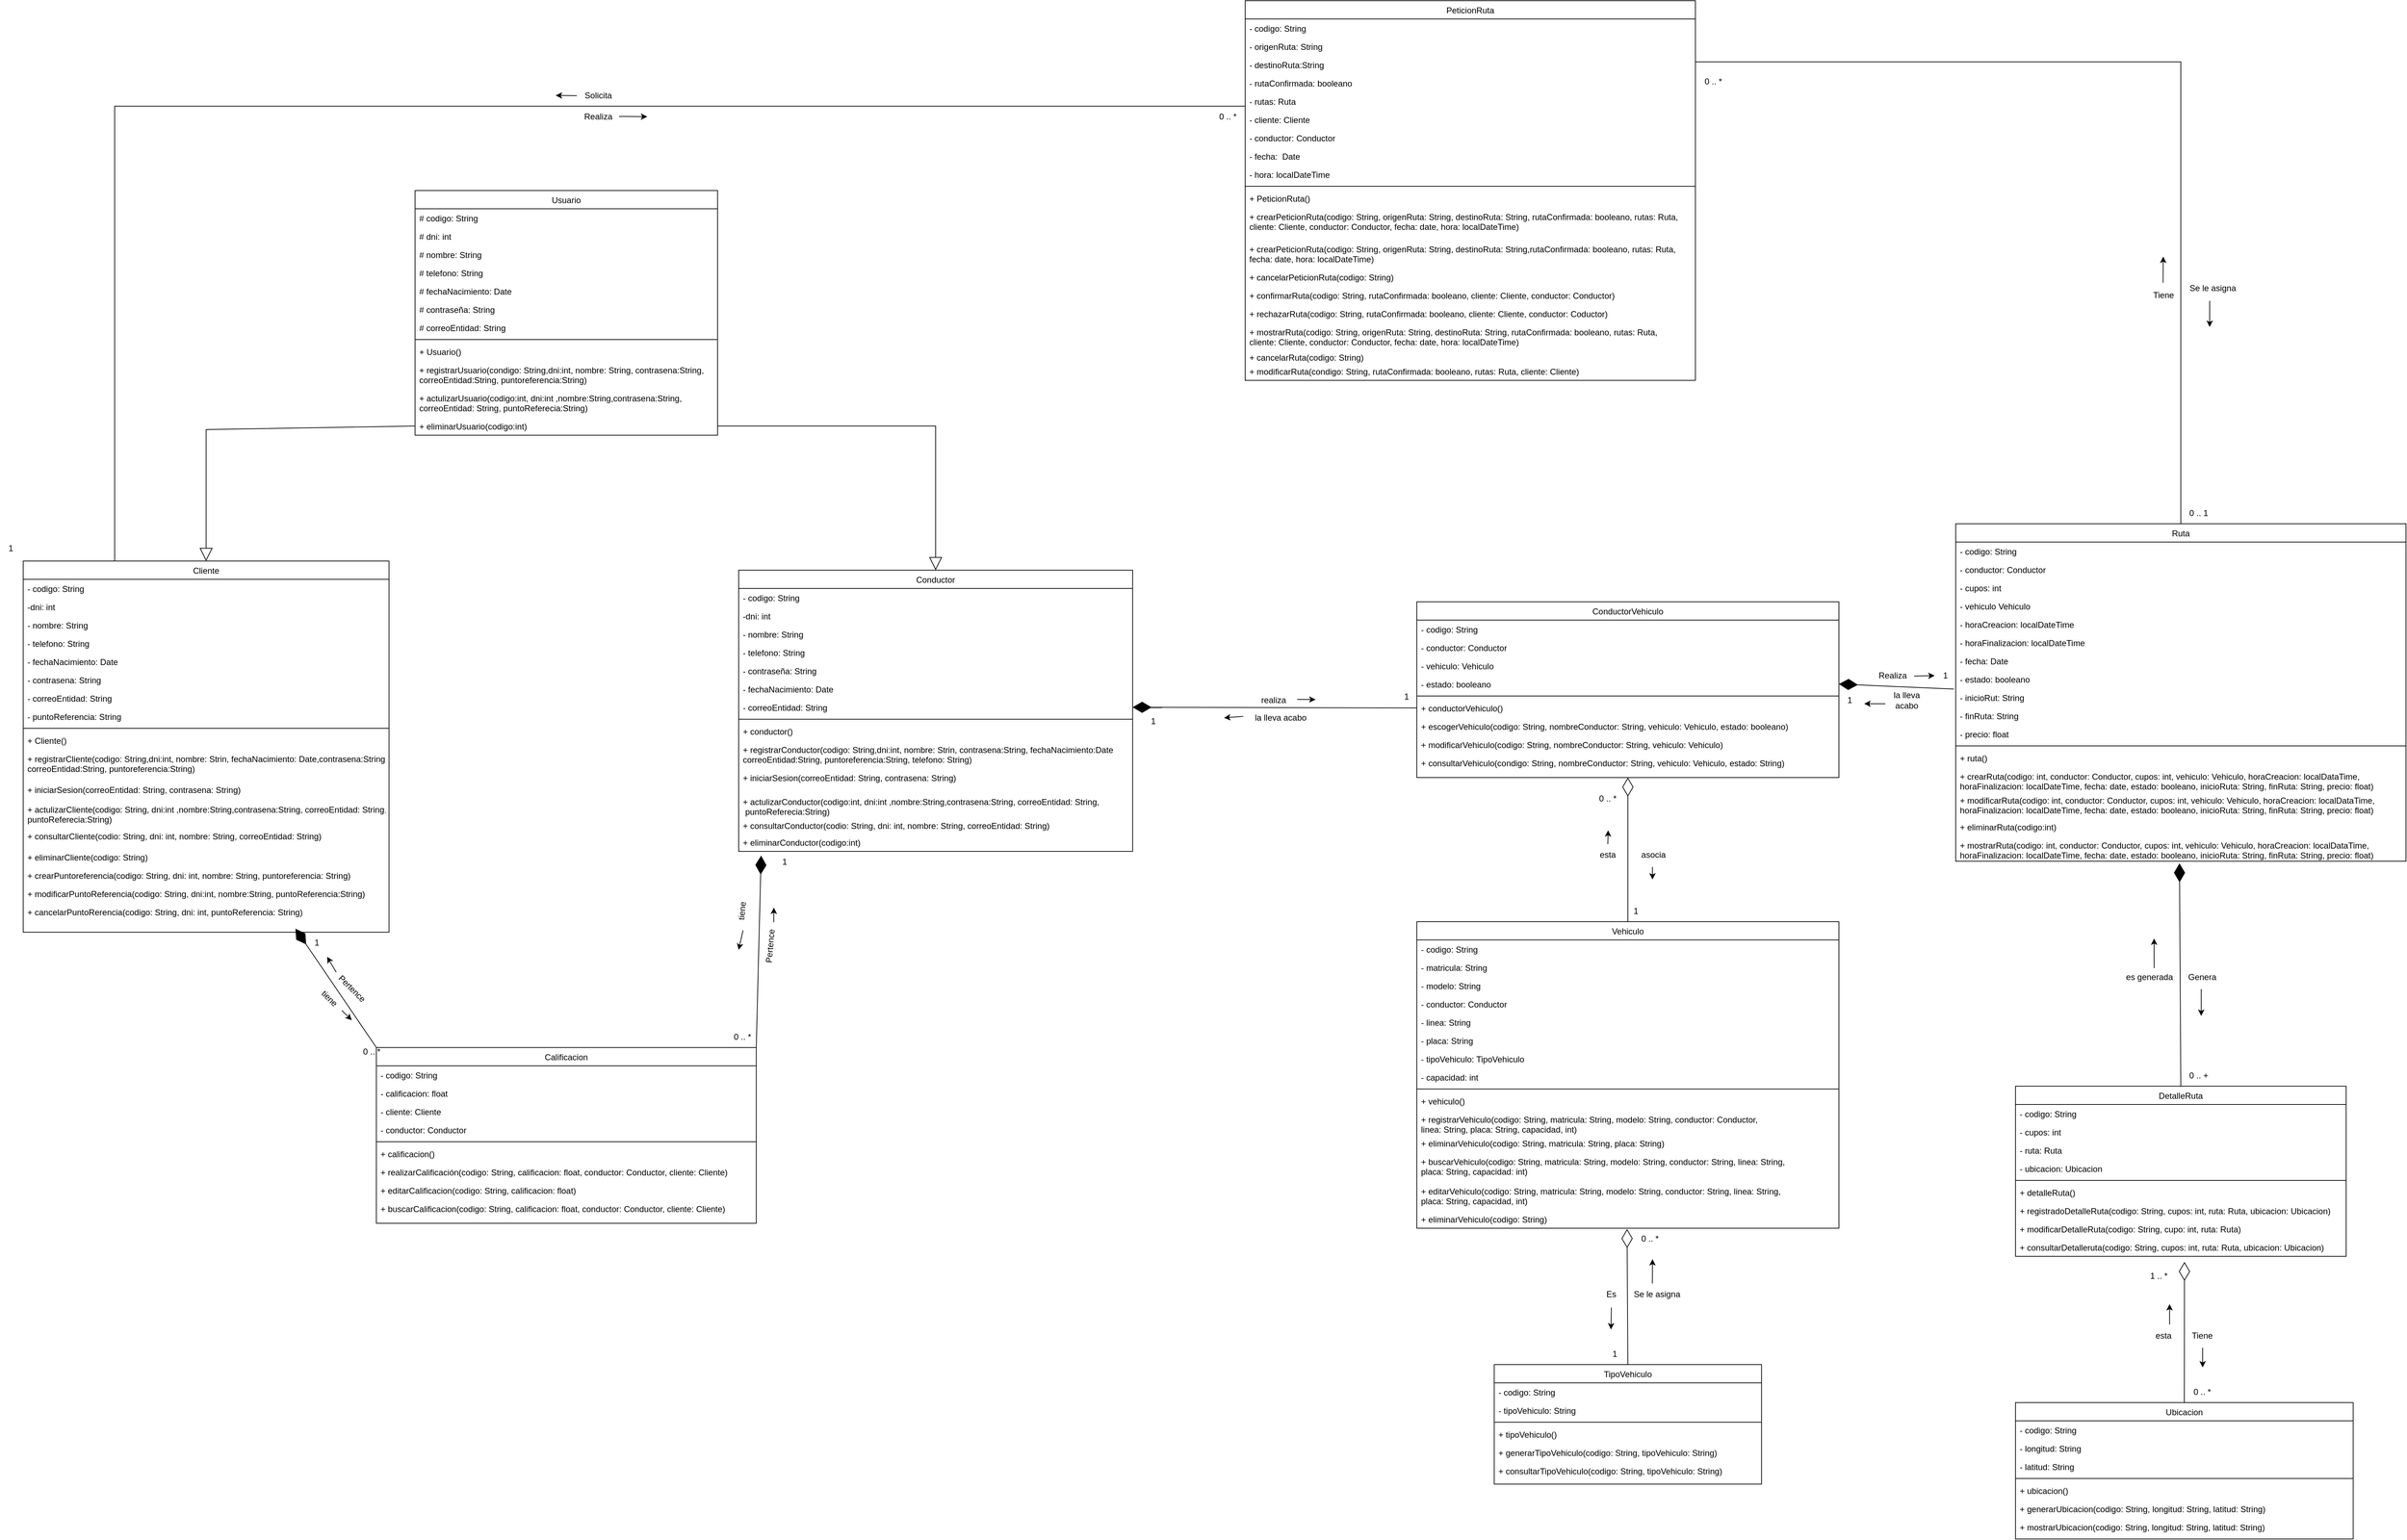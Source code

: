 <mxfile version="20.3.0" type="device"><diagram id="C5RBs43oDa-KdzZeNtuy" name="Page-1"><mxGraphModel dx="3359" dy="745" grid="1" gridSize="10" guides="1" tooltips="1" connect="1" arrows="1" fold="1" page="1" pageScale="1" pageWidth="827" pageHeight="1169" math="0" shadow="0"><root><mxCell id="WIyWlLk6GJQsqaUBKTNV-0"/><mxCell id="WIyWlLk6GJQsqaUBKTNV-1" parent="WIyWlLk6GJQsqaUBKTNV-0"/><mxCell id="zkfFHV4jXpPFQw0GAbJ--17" value="Cliente" style="swimlane;fontStyle=0;align=center;verticalAlign=top;childLayout=stackLayout;horizontal=1;startSize=26;horizontalStack=0;resizeParent=1;resizeLast=0;collapsible=1;marginBottom=0;rounded=0;shadow=0;strokeWidth=1;" parent="WIyWlLk6GJQsqaUBKTNV-1" vertex="1"><mxGeometry x="-1207" y="947" width="520" height="528" as="geometry"><mxRectangle x="550" y="140" width="160" height="26" as="alternateBounds"/></mxGeometry></mxCell><mxCell id="zkfFHV4jXpPFQw0GAbJ--19" value="- codigo: String" style="text;align=left;verticalAlign=top;spacingLeft=4;spacingRight=4;overflow=hidden;rotatable=0;points=[[0,0.5],[1,0.5]];portConstraint=eastwest;rounded=0;shadow=0;html=0;" parent="zkfFHV4jXpPFQw0GAbJ--17" vertex="1"><mxGeometry y="26" width="520" height="26" as="geometry"/></mxCell><mxCell id="zkfFHV4jXpPFQw0GAbJ--20" value="-dni: int" style="text;align=left;verticalAlign=top;spacingLeft=4;spacingRight=4;overflow=hidden;rotatable=0;points=[[0,0.5],[1,0.5]];portConstraint=eastwest;rounded=0;shadow=0;html=0;" parent="zkfFHV4jXpPFQw0GAbJ--17" vertex="1"><mxGeometry y="52" width="520" height="26" as="geometry"/></mxCell><mxCell id="b7XPWToRAEkWsRXlqOAG-115" value="- nombre: String" style="text;align=left;verticalAlign=top;spacingLeft=4;spacingRight=4;overflow=hidden;rotatable=0;points=[[0,0.5],[1,0.5]];portConstraint=eastwest;rounded=0;shadow=0;html=0;" vertex="1" parent="zkfFHV4jXpPFQw0GAbJ--17"><mxGeometry y="78" width="520" height="26" as="geometry"/></mxCell><mxCell id="b7XPWToRAEkWsRXlqOAG-122" value="- telefono: String" style="text;align=left;verticalAlign=top;spacingLeft=4;spacingRight=4;overflow=hidden;rotatable=0;points=[[0,0.5],[1,0.5]];portConstraint=eastwest;rounded=0;shadow=0;html=0;" vertex="1" parent="zkfFHV4jXpPFQw0GAbJ--17"><mxGeometry y="104" width="520" height="26" as="geometry"/></mxCell><mxCell id="zkfFHV4jXpPFQw0GAbJ--21" value="- fechaNacimiento: Date" style="text;align=left;verticalAlign=top;spacingLeft=4;spacingRight=4;overflow=hidden;rotatable=0;points=[[0,0.5],[1,0.5]];portConstraint=eastwest;rounded=0;shadow=0;html=0;" parent="zkfFHV4jXpPFQw0GAbJ--17" vertex="1"><mxGeometry y="130" width="520" height="26" as="geometry"/></mxCell><mxCell id="zkfFHV4jXpPFQw0GAbJ--22" value="- contrasena: String" style="text;align=left;verticalAlign=top;spacingLeft=4;spacingRight=4;overflow=hidden;rotatable=0;points=[[0,0.5],[1,0.5]];portConstraint=eastwest;rounded=0;shadow=0;html=0;" parent="zkfFHV4jXpPFQw0GAbJ--17" vertex="1"><mxGeometry y="156" width="520" height="26" as="geometry"/></mxCell><mxCell id="vkNkM8EZfrfqwSniu71l-7" value="- correoEntidad: String" style="text;align=left;verticalAlign=top;spacingLeft=4;spacingRight=4;overflow=hidden;rotatable=0;points=[[0,0.5],[1,0.5]];portConstraint=eastwest;rounded=0;shadow=0;html=0;" parent="zkfFHV4jXpPFQw0GAbJ--17" vertex="1"><mxGeometry y="182" width="520" height="26" as="geometry"/></mxCell><mxCell id="vkNkM8EZfrfqwSniu71l-8" value="- puntoReferencia: String" style="text;align=left;verticalAlign=top;spacingLeft=4;spacingRight=4;overflow=hidden;rotatable=0;points=[[0,0.5],[1,0.5]];portConstraint=eastwest;rounded=0;shadow=0;html=0;" parent="zkfFHV4jXpPFQw0GAbJ--17" vertex="1"><mxGeometry y="208" width="520" height="26" as="geometry"/></mxCell><mxCell id="zkfFHV4jXpPFQw0GAbJ--23" value="" style="line;html=1;strokeWidth=1;align=left;verticalAlign=middle;spacingTop=-1;spacingLeft=3;spacingRight=3;rotatable=0;labelPosition=right;points=[];portConstraint=eastwest;" parent="zkfFHV4jXpPFQw0GAbJ--17" vertex="1"><mxGeometry y="234" width="520" height="8" as="geometry"/></mxCell><mxCell id="zkfFHV4jXpPFQw0GAbJ--24" value="+ Cliente()" style="text;align=left;verticalAlign=top;spacingLeft=4;spacingRight=4;overflow=hidden;rotatable=0;points=[[0,0.5],[1,0.5]];portConstraint=eastwest;" parent="zkfFHV4jXpPFQw0GAbJ--17" vertex="1"><mxGeometry y="242" width="520" height="26" as="geometry"/></mxCell><mxCell id="b7XPWToRAEkWsRXlqOAG-133" value="+ registrarCliente(codigo: String,dni:int, nombre: Strin, fechaNacimiento: Date,contrasena:String, &#10;correoEntidad:String, puntoreferencia:String)" style="text;align=left;verticalAlign=top;spacingLeft=4;spacingRight=4;overflow=hidden;rotatable=0;points=[[0,0.5],[1,0.5]];portConstraint=eastwest;" vertex="1" parent="zkfFHV4jXpPFQw0GAbJ--17"><mxGeometry y="268" width="520" height="44" as="geometry"/></mxCell><mxCell id="zkfFHV4jXpPFQw0GAbJ--25" value="+ iniciarSesion(correoEntidad: String, contrasena: String)" style="text;align=left;verticalAlign=top;spacingLeft=4;spacingRight=4;overflow=hidden;rotatable=0;points=[[0,0.5],[1,0.5]];portConstraint=eastwest;" parent="zkfFHV4jXpPFQw0GAbJ--17" vertex="1"><mxGeometry y="312" width="520" height="28" as="geometry"/></mxCell><mxCell id="b7XPWToRAEkWsRXlqOAG-128" value="+ actulizarCliente(codigo: String, dni:int ,nombre:String,contrasena:String, correoEntidad: String, &#10;puntoReferecia:String)" style="text;align=left;verticalAlign=top;spacingLeft=4;spacingRight=4;overflow=hidden;rotatable=0;points=[[0,0.5],[1,0.5]];portConstraint=eastwest;" vertex="1" parent="zkfFHV4jXpPFQw0GAbJ--17"><mxGeometry y="340" width="520" height="38" as="geometry"/></mxCell><mxCell id="vkNkM8EZfrfqwSniu71l-9" value="+ consultarCliente(codio: String, dni: int, nombre: String, correoEntidad: String)" style="text;align=left;verticalAlign=top;spacingLeft=4;spacingRight=4;overflow=hidden;rotatable=0;points=[[0,0.5],[1,0.5]];portConstraint=eastwest;" parent="zkfFHV4jXpPFQw0GAbJ--17" vertex="1"><mxGeometry y="378" width="520" height="30" as="geometry"/></mxCell><mxCell id="vkNkM8EZfrfqwSniu71l-10" value="+ eliminarCliente(codigo: String)&#10;" style="text;align=left;verticalAlign=top;spacingLeft=4;spacingRight=4;overflow=hidden;rotatable=0;points=[[0,0.5],[1,0.5]];portConstraint=eastwest;" parent="zkfFHV4jXpPFQw0GAbJ--17" vertex="1"><mxGeometry y="408" width="520" height="26" as="geometry"/></mxCell><mxCell id="vkNkM8EZfrfqwSniu71l-11" value="+ crearPuntoreferencia(codigo: String, dni: int, nombre: String, puntoreferencia: String)" style="text;align=left;verticalAlign=top;spacingLeft=4;spacingRight=4;overflow=hidden;rotatable=0;points=[[0,0.5],[1,0.5]];portConstraint=eastwest;" parent="zkfFHV4jXpPFQw0GAbJ--17" vertex="1"><mxGeometry y="434" width="520" height="26" as="geometry"/></mxCell><mxCell id="vkNkM8EZfrfqwSniu71l-12" value="+ modificarPuntoReferencia(codigo: String, dni:int, nombre:String, puntoReferencia:String)" style="text;align=left;verticalAlign=top;spacingLeft=4;spacingRight=4;overflow=hidden;rotatable=0;points=[[0,0.5],[1,0.5]];portConstraint=eastwest;" parent="zkfFHV4jXpPFQw0GAbJ--17" vertex="1"><mxGeometry y="460" width="520" height="26" as="geometry"/></mxCell><mxCell id="vkNkM8EZfrfqwSniu71l-13" value="+ cancelarPuntoRerencia(codigo: String, dni: int, puntoReferencia: String)" style="text;align=left;verticalAlign=top;spacingLeft=4;spacingRight=4;overflow=hidden;rotatable=0;points=[[0,0.5],[1,0.5]];portConstraint=eastwest;" parent="zkfFHV4jXpPFQw0GAbJ--17" vertex="1"><mxGeometry y="486" width="520" height="26" as="geometry"/></mxCell><mxCell id="vkNkM8EZfrfqwSniu71l-16" value="Conductor" style="swimlane;fontStyle=0;align=center;verticalAlign=top;childLayout=stackLayout;horizontal=1;startSize=26;horizontalStack=0;resizeParent=1;resizeLast=0;collapsible=1;marginBottom=0;rounded=0;shadow=0;strokeWidth=1;" parent="WIyWlLk6GJQsqaUBKTNV-1" vertex="1"><mxGeometry x="-190" y="960" width="560" height="400" as="geometry"><mxRectangle x="550" y="140" width="160" height="26" as="alternateBounds"/></mxGeometry></mxCell><mxCell id="vkNkM8EZfrfqwSniu71l-17" value="- codigo: String" style="text;align=left;verticalAlign=top;spacingLeft=4;spacingRight=4;overflow=hidden;rotatable=0;points=[[0,0.5],[1,0.5]];portConstraint=eastwest;rounded=0;shadow=0;html=0;" parent="vkNkM8EZfrfqwSniu71l-16" vertex="1"><mxGeometry y="26" width="560" height="26" as="geometry"/></mxCell><mxCell id="vkNkM8EZfrfqwSniu71l-18" value="-dni: int&#10;" style="text;align=left;verticalAlign=top;spacingLeft=4;spacingRight=4;overflow=hidden;rotatable=0;points=[[0,0.5],[1,0.5]];portConstraint=eastwest;rounded=0;shadow=0;html=0;" parent="vkNkM8EZfrfqwSniu71l-16" vertex="1"><mxGeometry y="52" width="560" height="26" as="geometry"/></mxCell><mxCell id="b7XPWToRAEkWsRXlqOAG-121" value="- nombre: String" style="text;align=left;verticalAlign=top;spacingLeft=4;spacingRight=4;overflow=hidden;rotatable=0;points=[[0,0.5],[1,0.5]];portConstraint=eastwest;rounded=0;shadow=0;html=0;" vertex="1" parent="vkNkM8EZfrfqwSniu71l-16"><mxGeometry y="78" width="560" height="26" as="geometry"/></mxCell><mxCell id="vkNkM8EZfrfqwSniu71l-19" value="- telefono: String" style="text;align=left;verticalAlign=top;spacingLeft=4;spacingRight=4;overflow=hidden;rotatable=0;points=[[0,0.5],[1,0.5]];portConstraint=eastwest;rounded=0;shadow=0;html=0;" parent="vkNkM8EZfrfqwSniu71l-16" vertex="1"><mxGeometry y="104" width="560" height="26" as="geometry"/></mxCell><mxCell id="b7XPWToRAEkWsRXlqOAG-124" value="- contraseña: String" style="text;align=left;verticalAlign=top;spacingLeft=4;spacingRight=4;overflow=hidden;rotatable=0;points=[[0,0.5],[1,0.5]];portConstraint=eastwest;rounded=0;shadow=0;html=0;" vertex="1" parent="vkNkM8EZfrfqwSniu71l-16"><mxGeometry y="130" width="560" height="26" as="geometry"/></mxCell><mxCell id="vkNkM8EZfrfqwSniu71l-20" value="- fechaNacimiento: Date" style="text;align=left;verticalAlign=top;spacingLeft=4;spacingRight=4;overflow=hidden;rotatable=0;points=[[0,0.5],[1,0.5]];portConstraint=eastwest;rounded=0;shadow=0;html=0;" parent="vkNkM8EZfrfqwSniu71l-16" vertex="1"><mxGeometry y="156" width="560" height="26" as="geometry"/></mxCell><mxCell id="vkNkM8EZfrfqwSniu71l-21" value="- correoEntidad: String" style="text;align=left;verticalAlign=top;spacingLeft=4;spacingRight=4;overflow=hidden;rotatable=0;points=[[0,0.5],[1,0.5]];portConstraint=eastwest;rounded=0;shadow=0;html=0;" parent="vkNkM8EZfrfqwSniu71l-16" vertex="1"><mxGeometry y="182" width="560" height="26" as="geometry"/></mxCell><mxCell id="vkNkM8EZfrfqwSniu71l-23" value="" style="line;html=1;strokeWidth=1;align=left;verticalAlign=middle;spacingTop=-1;spacingLeft=3;spacingRight=3;rotatable=0;labelPosition=right;points=[];portConstraint=eastwest;" parent="vkNkM8EZfrfqwSniu71l-16" vertex="1"><mxGeometry y="208" width="560" height="8" as="geometry"/></mxCell><mxCell id="vkNkM8EZfrfqwSniu71l-24" value="+ conductor()" style="text;align=left;verticalAlign=top;spacingLeft=4;spacingRight=4;overflow=hidden;rotatable=0;points=[[0,0.5],[1,0.5]];portConstraint=eastwest;" parent="vkNkM8EZfrfqwSniu71l-16" vertex="1"><mxGeometry y="216" width="560" height="26" as="geometry"/></mxCell><mxCell id="vkNkM8EZfrfqwSniu71l-25" value="+ registrarConductor(codigo: String,dni:int, nombre: Strin, contrasena:String, fechaNacimiento:Date&#10;correoEntidad:String, puntoreferencia:String, telefono: String)" style="text;align=left;verticalAlign=top;spacingLeft=4;spacingRight=4;overflow=hidden;rotatable=0;points=[[0,0.5],[1,0.5]];portConstraint=eastwest;" parent="vkNkM8EZfrfqwSniu71l-16" vertex="1"><mxGeometry y="242" width="560" height="40" as="geometry"/></mxCell><mxCell id="b7XPWToRAEkWsRXlqOAG-134" value="+ iniciarSesion(correoEntidad: String, contrasena: String)" style="text;align=left;verticalAlign=top;spacingLeft=4;spacingRight=4;overflow=hidden;rotatable=0;points=[[0,0.5],[1,0.5]];portConstraint=eastwest;" vertex="1" parent="vkNkM8EZfrfqwSniu71l-16"><mxGeometry y="282" width="560" height="34" as="geometry"/></mxCell><mxCell id="vkNkM8EZfrfqwSniu71l-26" value="+ actulizarConductor(codigo:int, dni:int ,nombre:String,contrasena:String, correoEntidad: String,&#10; puntoReferecia:String)" style="text;align=left;verticalAlign=top;spacingLeft=4;spacingRight=4;overflow=hidden;rotatable=0;points=[[0,0.5],[1,0.5]];portConstraint=eastwest;" parent="vkNkM8EZfrfqwSniu71l-16" vertex="1"><mxGeometry y="316" width="560" height="34" as="geometry"/></mxCell><mxCell id="b7XPWToRAEkWsRXlqOAG-129" value="+ consultarConductor(codio: String, dni: int, nombre: String, correoEntidad: String)" style="text;align=left;verticalAlign=top;spacingLeft=4;spacingRight=4;overflow=hidden;rotatable=0;points=[[0,0.5],[1,0.5]];portConstraint=eastwest;" vertex="1" parent="vkNkM8EZfrfqwSniu71l-16"><mxGeometry y="350" width="560" height="24" as="geometry"/></mxCell><mxCell id="vkNkM8EZfrfqwSniu71l-27" value="+ eliminarConductor(codigo:int)&#10;" style="text;align=left;verticalAlign=top;spacingLeft=4;spacingRight=4;overflow=hidden;rotatable=0;points=[[0,0.5],[1,0.5]];portConstraint=eastwest;" parent="vkNkM8EZfrfqwSniu71l-16" vertex="1"><mxGeometry y="374" width="560" height="26" as="geometry"/></mxCell><mxCell id="vkNkM8EZfrfqwSniu71l-31" value="Usuario" style="swimlane;fontStyle=0;align=center;verticalAlign=top;childLayout=stackLayout;horizontal=1;startSize=26;horizontalStack=0;resizeParent=1;resizeLast=0;collapsible=1;marginBottom=0;rounded=0;shadow=0;strokeWidth=1;" parent="WIyWlLk6GJQsqaUBKTNV-1" vertex="1"><mxGeometry x="-650" y="420" width="430" height="348" as="geometry"><mxRectangle x="550" y="140" width="160" height="26" as="alternateBounds"/></mxGeometry></mxCell><mxCell id="vkNkM8EZfrfqwSniu71l-32" value="# codigo: String" style="text;align=left;verticalAlign=top;spacingLeft=4;spacingRight=4;overflow=hidden;rotatable=0;points=[[0,0.5],[1,0.5]];portConstraint=eastwest;rounded=0;shadow=0;html=0;" parent="vkNkM8EZfrfqwSniu71l-31" vertex="1"><mxGeometry y="26" width="430" height="26" as="geometry"/></mxCell><mxCell id="vkNkM8EZfrfqwSniu71l-33" value="# dni: int" style="text;align=left;verticalAlign=top;spacingLeft=4;spacingRight=4;overflow=hidden;rotatable=0;points=[[0,0.5],[1,0.5]];portConstraint=eastwest;rounded=0;shadow=0;html=0;" parent="vkNkM8EZfrfqwSniu71l-31" vertex="1"><mxGeometry y="52" width="430" height="26" as="geometry"/></mxCell><mxCell id="b7XPWToRAEkWsRXlqOAG-116" value="# nombre: String" style="text;align=left;verticalAlign=top;spacingLeft=4;spacingRight=4;overflow=hidden;rotatable=0;points=[[0,0.5],[1,0.5]];portConstraint=eastwest;rounded=0;shadow=0;html=0;" vertex="1" parent="vkNkM8EZfrfqwSniu71l-31"><mxGeometry y="78" width="430" height="26" as="geometry"/></mxCell><mxCell id="b7XPWToRAEkWsRXlqOAG-123" value="# telefono: String" style="text;align=left;verticalAlign=top;spacingLeft=4;spacingRight=4;overflow=hidden;rotatable=0;points=[[0,0.5],[1,0.5]];portConstraint=eastwest;rounded=0;shadow=0;html=0;" vertex="1" parent="vkNkM8EZfrfqwSniu71l-31"><mxGeometry y="104" width="430" height="26" as="geometry"/></mxCell><mxCell id="vkNkM8EZfrfqwSniu71l-34" value="# fechaNacimiento: Date" style="text;align=left;verticalAlign=top;spacingLeft=4;spacingRight=4;overflow=hidden;rotatable=0;points=[[0,0.5],[1,0.5]];portConstraint=eastwest;rounded=0;shadow=0;html=0;" parent="vkNkM8EZfrfqwSniu71l-31" vertex="1"><mxGeometry y="130" width="430" height="26" as="geometry"/></mxCell><mxCell id="vkNkM8EZfrfqwSniu71l-35" value="# contraseña: String" style="text;align=left;verticalAlign=top;spacingLeft=4;spacingRight=4;overflow=hidden;rotatable=0;points=[[0,0.5],[1,0.5]];portConstraint=eastwest;rounded=0;shadow=0;html=0;" parent="vkNkM8EZfrfqwSniu71l-31" vertex="1"><mxGeometry y="156" width="430" height="26" as="geometry"/></mxCell><mxCell id="vkNkM8EZfrfqwSniu71l-36" value="# correoEntidad: String" style="text;align=left;verticalAlign=top;spacingLeft=4;spacingRight=4;overflow=hidden;rotatable=0;points=[[0,0.5],[1,0.5]];portConstraint=eastwest;rounded=0;shadow=0;html=0;" parent="vkNkM8EZfrfqwSniu71l-31" vertex="1"><mxGeometry y="182" width="430" height="26" as="geometry"/></mxCell><mxCell id="vkNkM8EZfrfqwSniu71l-37" value="" style="line;html=1;strokeWidth=1;align=left;verticalAlign=middle;spacingTop=-1;spacingLeft=3;spacingRight=3;rotatable=0;labelPosition=right;points=[];portConstraint=eastwest;" parent="vkNkM8EZfrfqwSniu71l-31" vertex="1"><mxGeometry y="208" width="430" height="8" as="geometry"/></mxCell><mxCell id="vkNkM8EZfrfqwSniu71l-38" value="+ Usuario()" style="text;align=left;verticalAlign=top;spacingLeft=4;spacingRight=4;overflow=hidden;rotatable=0;points=[[0,0.5],[1,0.5]];portConstraint=eastwest;" parent="vkNkM8EZfrfqwSniu71l-31" vertex="1"><mxGeometry y="216" width="430" height="26" as="geometry"/></mxCell><mxCell id="vkNkM8EZfrfqwSniu71l-39" value="+ registrarUsuario(condigo: String,dni:int, nombre: String, contrasena:String, &#10;correoEntidad:String, puntoreferencia:String)" style="text;align=left;verticalAlign=top;spacingLeft=4;spacingRight=4;overflow=hidden;rotatable=0;points=[[0,0.5],[1,0.5]];portConstraint=eastwest;" parent="vkNkM8EZfrfqwSniu71l-31" vertex="1"><mxGeometry y="242" width="430" height="40" as="geometry"/></mxCell><mxCell id="vkNkM8EZfrfqwSniu71l-40" value="+ actulizarUsuario(codigo:int, dni:int ,nombre:String,contrasena:String, &#10;correoEntidad: String, puntoReferecia:String)" style="text;align=left;verticalAlign=top;spacingLeft=4;spacingRight=4;overflow=hidden;rotatable=0;points=[[0,0.5],[1,0.5]];portConstraint=eastwest;" parent="vkNkM8EZfrfqwSniu71l-31" vertex="1"><mxGeometry y="282" width="430" height="40" as="geometry"/></mxCell><mxCell id="vkNkM8EZfrfqwSniu71l-41" value="+ eliminarUsuario(codigo:int)&#10;" style="text;align=left;verticalAlign=top;spacingLeft=4;spacingRight=4;overflow=hidden;rotatable=0;points=[[0,0.5],[1,0.5]];portConstraint=eastwest;" parent="vkNkM8EZfrfqwSniu71l-31" vertex="1"><mxGeometry y="322" width="430" height="26" as="geometry"/></mxCell><mxCell id="b7XPWToRAEkWsRXlqOAG-0" value="Calificacion" style="swimlane;fontStyle=0;align=center;verticalAlign=top;childLayout=stackLayout;horizontal=1;startSize=26;horizontalStack=0;resizeParent=1;resizeLast=0;collapsible=1;marginBottom=0;rounded=0;shadow=0;strokeWidth=1;" vertex="1" parent="WIyWlLk6GJQsqaUBKTNV-1"><mxGeometry x="-705" y="1639" width="540" height="250" as="geometry"><mxRectangle x="550" y="140" width="160" height="26" as="alternateBounds"/></mxGeometry></mxCell><mxCell id="b7XPWToRAEkWsRXlqOAG-1" value="- codigo: String     " style="text;align=left;verticalAlign=top;spacingLeft=4;spacingRight=4;overflow=hidden;rotatable=0;points=[[0,0.5],[1,0.5]];portConstraint=eastwest;rounded=0;shadow=0;html=0;" vertex="1" parent="b7XPWToRAEkWsRXlqOAG-0"><mxGeometry y="26" width="540" height="26" as="geometry"/></mxCell><mxCell id="b7XPWToRAEkWsRXlqOAG-2" value="- calificacion: float" style="text;align=left;verticalAlign=top;spacingLeft=4;spacingRight=4;overflow=hidden;rotatable=0;points=[[0,0.5],[1,0.5]];portConstraint=eastwest;rounded=0;shadow=0;html=0;" vertex="1" parent="b7XPWToRAEkWsRXlqOAG-0"><mxGeometry y="52" width="540" height="26" as="geometry"/></mxCell><mxCell id="b7XPWToRAEkWsRXlqOAG-3" value="- cliente: Cliente" style="text;align=left;verticalAlign=top;spacingLeft=4;spacingRight=4;overflow=hidden;rotatable=0;points=[[0,0.5],[1,0.5]];portConstraint=eastwest;rounded=0;shadow=0;html=0;" vertex="1" parent="b7XPWToRAEkWsRXlqOAG-0"><mxGeometry y="78" width="540" height="26" as="geometry"/></mxCell><mxCell id="b7XPWToRAEkWsRXlqOAG-4" value="- conductor: Conductor" style="text;align=left;verticalAlign=top;spacingLeft=4;spacingRight=4;overflow=hidden;rotatable=0;points=[[0,0.5],[1,0.5]];portConstraint=eastwest;rounded=0;shadow=0;html=0;" vertex="1" parent="b7XPWToRAEkWsRXlqOAG-0"><mxGeometry y="104" width="540" height="26" as="geometry"/></mxCell><mxCell id="b7XPWToRAEkWsRXlqOAG-6" value="" style="line;html=1;strokeWidth=1;align=left;verticalAlign=middle;spacingTop=-1;spacingLeft=3;spacingRight=3;rotatable=0;labelPosition=right;points=[];portConstraint=eastwest;" vertex="1" parent="b7XPWToRAEkWsRXlqOAG-0"><mxGeometry y="130" width="540" height="8" as="geometry"/></mxCell><mxCell id="b7XPWToRAEkWsRXlqOAG-7" value="+ calificacion()" style="text;align=left;verticalAlign=top;spacingLeft=4;spacingRight=4;overflow=hidden;rotatable=0;points=[[0,0.5],[1,0.5]];portConstraint=eastwest;" vertex="1" parent="b7XPWToRAEkWsRXlqOAG-0"><mxGeometry y="138" width="540" height="26" as="geometry"/></mxCell><mxCell id="b7XPWToRAEkWsRXlqOAG-8" value="+ realizarCalificación(codigo: String, calificacion: float, conductor: Conductor, cliente: Cliente)" style="text;align=left;verticalAlign=top;spacingLeft=4;spacingRight=4;overflow=hidden;rotatable=0;points=[[0,0.5],[1,0.5]];portConstraint=eastwest;" vertex="1" parent="b7XPWToRAEkWsRXlqOAG-0"><mxGeometry y="164" width="540" height="26" as="geometry"/></mxCell><mxCell id="b7XPWToRAEkWsRXlqOAG-9" value="+ editarCalificacion(codigo: String, calificacion: float)" style="text;align=left;verticalAlign=top;spacingLeft=4;spacingRight=4;overflow=hidden;rotatable=0;points=[[0,0.5],[1,0.5]];portConstraint=eastwest;" vertex="1" parent="b7XPWToRAEkWsRXlqOAG-0"><mxGeometry y="190" width="540" height="26" as="geometry"/></mxCell><mxCell id="b7XPWToRAEkWsRXlqOAG-10" value="+ buscarCalificacion(codigo: String, calificacion: float, conductor: Conductor, cliente: Cliente)" style="text;align=left;verticalAlign=top;spacingLeft=4;spacingRight=4;overflow=hidden;rotatable=0;points=[[0,0.5],[1,0.5]];portConstraint=eastwest;" vertex="1" parent="b7XPWToRAEkWsRXlqOAG-0"><mxGeometry y="216" width="540" height="26" as="geometry"/></mxCell><mxCell id="b7XPWToRAEkWsRXlqOAG-11" value="ConductorVehiculo" style="swimlane;fontStyle=0;align=center;verticalAlign=top;childLayout=stackLayout;horizontal=1;startSize=26;horizontalStack=0;resizeParent=1;resizeLast=0;collapsible=1;marginBottom=0;rounded=0;shadow=0;strokeWidth=1;" vertex="1" parent="WIyWlLk6GJQsqaUBKTNV-1"><mxGeometry x="774" y="1005" width="600" height="250" as="geometry"><mxRectangle x="550" y="140" width="160" height="26" as="alternateBounds"/></mxGeometry></mxCell><mxCell id="b7XPWToRAEkWsRXlqOAG-12" value="- codigo: String" style="text;align=left;verticalAlign=top;spacingLeft=4;spacingRight=4;overflow=hidden;rotatable=0;points=[[0,0.5],[1,0.5]];portConstraint=eastwest;rounded=0;shadow=0;html=0;" vertex="1" parent="b7XPWToRAEkWsRXlqOAG-11"><mxGeometry y="26" width="600" height="26" as="geometry"/></mxCell><mxCell id="b7XPWToRAEkWsRXlqOAG-13" value="- conductor: Conductor" style="text;align=left;verticalAlign=top;spacingLeft=4;spacingRight=4;overflow=hidden;rotatable=0;points=[[0,0.5],[1,0.5]];portConstraint=eastwest;rounded=0;shadow=0;html=0;" vertex="1" parent="b7XPWToRAEkWsRXlqOAG-11"><mxGeometry y="52" width="600" height="26" as="geometry"/></mxCell><mxCell id="b7XPWToRAEkWsRXlqOAG-14" value="- vehiculo: Vehiculo" style="text;align=left;verticalAlign=top;spacingLeft=4;spacingRight=4;overflow=hidden;rotatable=0;points=[[0,0.5],[1,0.5]];portConstraint=eastwest;rounded=0;shadow=0;html=0;" vertex="1" parent="b7XPWToRAEkWsRXlqOAG-11"><mxGeometry y="78" width="600" height="26" as="geometry"/></mxCell><mxCell id="b7XPWToRAEkWsRXlqOAG-15" value="- estado: booleano" style="text;align=left;verticalAlign=top;spacingLeft=4;spacingRight=4;overflow=hidden;rotatable=0;points=[[0,0.5],[1,0.5]];portConstraint=eastwest;rounded=0;shadow=0;html=0;" vertex="1" parent="b7XPWToRAEkWsRXlqOAG-11"><mxGeometry y="104" width="600" height="26" as="geometry"/></mxCell><mxCell id="b7XPWToRAEkWsRXlqOAG-17" value="" style="line;html=1;strokeWidth=1;align=left;verticalAlign=middle;spacingTop=-1;spacingLeft=3;spacingRight=3;rotatable=0;labelPosition=right;points=[];portConstraint=eastwest;" vertex="1" parent="b7XPWToRAEkWsRXlqOAG-11"><mxGeometry y="130" width="600" height="8" as="geometry"/></mxCell><mxCell id="b7XPWToRAEkWsRXlqOAG-18" value="+ conductorVehiculo()" style="text;align=left;verticalAlign=top;spacingLeft=4;spacingRight=4;overflow=hidden;rotatable=0;points=[[0,0.5],[1,0.5]];portConstraint=eastwest;" vertex="1" parent="b7XPWToRAEkWsRXlqOAG-11"><mxGeometry y="138" width="600" height="26" as="geometry"/></mxCell><mxCell id="b7XPWToRAEkWsRXlqOAG-19" value="+ escogerVehiculo(codigo: String, nombreConductor: String, vehiculo: Vehiculo, estado: booleano)" style="text;align=left;verticalAlign=top;spacingLeft=4;spacingRight=4;overflow=hidden;rotatable=0;points=[[0,0.5],[1,0.5]];portConstraint=eastwest;" vertex="1" parent="b7XPWToRAEkWsRXlqOAG-11"><mxGeometry y="164" width="600" height="26" as="geometry"/></mxCell><mxCell id="b7XPWToRAEkWsRXlqOAG-20" value="+ modificarVehiculo(codigo: String, nombreConductor: String, vehiculo: Vehiculo)" style="text;align=left;verticalAlign=top;spacingLeft=4;spacingRight=4;overflow=hidden;rotatable=0;points=[[0,0.5],[1,0.5]];portConstraint=eastwest;" vertex="1" parent="b7XPWToRAEkWsRXlqOAG-11"><mxGeometry y="190" width="600" height="26" as="geometry"/></mxCell><mxCell id="b7XPWToRAEkWsRXlqOAG-21" value="+ consultarVehiculo(condigo: String, nombreConductor: String, vehiculo: Vehiculo, estado: String)" style="text;align=left;verticalAlign=top;spacingLeft=4;spacingRight=4;overflow=hidden;rotatable=0;points=[[0,0.5],[1,0.5]];portConstraint=eastwest;" vertex="1" parent="b7XPWToRAEkWsRXlqOAG-11"><mxGeometry y="216" width="600" height="26" as="geometry"/></mxCell><mxCell id="b7XPWToRAEkWsRXlqOAG-22" value="Vehiculo&#10;" style="swimlane;fontStyle=0;align=center;verticalAlign=top;childLayout=stackLayout;horizontal=1;startSize=26;horizontalStack=0;resizeParent=1;resizeLast=0;collapsible=1;marginBottom=0;rounded=0;shadow=0;strokeWidth=1;" vertex="1" parent="WIyWlLk6GJQsqaUBKTNV-1"><mxGeometry x="774" y="1460" width="600" height="436" as="geometry"><mxRectangle x="550" y="140" width="160" height="26" as="alternateBounds"/></mxGeometry></mxCell><mxCell id="b7XPWToRAEkWsRXlqOAG-23" value="- codigo: String" style="text;align=left;verticalAlign=top;spacingLeft=4;spacingRight=4;overflow=hidden;rotatable=0;points=[[0,0.5],[1,0.5]];portConstraint=eastwest;rounded=0;shadow=0;html=0;" vertex="1" parent="b7XPWToRAEkWsRXlqOAG-22"><mxGeometry y="26" width="600" height="26" as="geometry"/></mxCell><mxCell id="b7XPWToRAEkWsRXlqOAG-24" value="- matricula: String" style="text;align=left;verticalAlign=top;spacingLeft=4;spacingRight=4;overflow=hidden;rotatable=0;points=[[0,0.5],[1,0.5]];portConstraint=eastwest;rounded=0;shadow=0;html=0;" vertex="1" parent="b7XPWToRAEkWsRXlqOAG-22"><mxGeometry y="52" width="600" height="26" as="geometry"/></mxCell><mxCell id="b7XPWToRAEkWsRXlqOAG-25" value="- modelo: String" style="text;align=left;verticalAlign=top;spacingLeft=4;spacingRight=4;overflow=hidden;rotatable=0;points=[[0,0.5],[1,0.5]];portConstraint=eastwest;rounded=0;shadow=0;html=0;" vertex="1" parent="b7XPWToRAEkWsRXlqOAG-22"><mxGeometry y="78" width="600" height="26" as="geometry"/></mxCell><mxCell id="b7XPWToRAEkWsRXlqOAG-26" value="- conductor: Conductor" style="text;align=left;verticalAlign=top;spacingLeft=4;spacingRight=4;overflow=hidden;rotatable=0;points=[[0,0.5],[1,0.5]];portConstraint=eastwest;rounded=0;shadow=0;html=0;" vertex="1" parent="b7XPWToRAEkWsRXlqOAG-22"><mxGeometry y="104" width="600" height="26" as="geometry"/></mxCell><mxCell id="b7XPWToRAEkWsRXlqOAG-27" value="- linea: String" style="text;align=left;verticalAlign=top;spacingLeft=4;spacingRight=4;overflow=hidden;rotatable=0;points=[[0,0.5],[1,0.5]];portConstraint=eastwest;rounded=0;shadow=0;html=0;" vertex="1" parent="b7XPWToRAEkWsRXlqOAG-22"><mxGeometry y="130" width="600" height="26" as="geometry"/></mxCell><mxCell id="b7XPWToRAEkWsRXlqOAG-93" value="- placa: String" style="text;align=left;verticalAlign=top;spacingLeft=4;spacingRight=4;overflow=hidden;rotatable=0;points=[[0,0.5],[1,0.5]];portConstraint=eastwest;rounded=0;shadow=0;html=0;" vertex="1" parent="b7XPWToRAEkWsRXlqOAG-22"><mxGeometry y="156" width="600" height="26" as="geometry"/></mxCell><mxCell id="b7XPWToRAEkWsRXlqOAG-94" value="- tipoVehiculo: TipoVehiculo" style="text;align=left;verticalAlign=top;spacingLeft=4;spacingRight=4;overflow=hidden;rotatable=0;points=[[0,0.5],[1,0.5]];portConstraint=eastwest;rounded=0;shadow=0;html=0;" vertex="1" parent="b7XPWToRAEkWsRXlqOAG-22"><mxGeometry y="182" width="600" height="26" as="geometry"/></mxCell><mxCell id="b7XPWToRAEkWsRXlqOAG-33" value="- capacidad: int" style="text;align=left;verticalAlign=top;spacingLeft=4;spacingRight=4;overflow=hidden;rotatable=0;points=[[0,0.5],[1,0.5]];portConstraint=eastwest;rounded=0;shadow=0;html=0;" vertex="1" parent="b7XPWToRAEkWsRXlqOAG-22"><mxGeometry y="208" width="600" height="26" as="geometry"/></mxCell><mxCell id="b7XPWToRAEkWsRXlqOAG-28" value="" style="line;html=1;strokeWidth=1;align=left;verticalAlign=middle;spacingTop=-1;spacingLeft=3;spacingRight=3;rotatable=0;labelPosition=right;points=[];portConstraint=eastwest;" vertex="1" parent="b7XPWToRAEkWsRXlqOAG-22"><mxGeometry y="234" width="600" height="8" as="geometry"/></mxCell><mxCell id="b7XPWToRAEkWsRXlqOAG-29" value="+ vehiculo()" style="text;align=left;verticalAlign=top;spacingLeft=4;spacingRight=4;overflow=hidden;rotatable=0;points=[[0,0.5],[1,0.5]];portConstraint=eastwest;" vertex="1" parent="b7XPWToRAEkWsRXlqOAG-22"><mxGeometry y="242" width="600" height="26" as="geometry"/></mxCell><mxCell id="b7XPWToRAEkWsRXlqOAG-30" value="+ registrarVehiculo(codigo: String, matricula: String, modelo: String, conductor: Conductor, &#10;linea: String, placa: String, capacidad, int)" style="text;align=left;verticalAlign=top;spacingLeft=4;spacingRight=4;overflow=hidden;rotatable=0;points=[[0,0.5],[1,0.5]];portConstraint=eastwest;" vertex="1" parent="b7XPWToRAEkWsRXlqOAG-22"><mxGeometry y="268" width="600" height="34" as="geometry"/></mxCell><mxCell id="b7XPWToRAEkWsRXlqOAG-31" value="+ eliminarVehiculo(codigo: String, matricula: String, placa: String)" style="text;align=left;verticalAlign=top;spacingLeft=4;spacingRight=4;overflow=hidden;rotatable=0;points=[[0,0.5],[1,0.5]];portConstraint=eastwest;" vertex="1" parent="b7XPWToRAEkWsRXlqOAG-22"><mxGeometry y="302" width="600" height="26" as="geometry"/></mxCell><mxCell id="b7XPWToRAEkWsRXlqOAG-34" value="+ buscarVehiculo(codigo: String, matricula: String, modelo: String, conductor: String, linea: String, &#10;placa: String, capacidad: int)" style="text;align=left;verticalAlign=top;spacingLeft=4;spacingRight=4;overflow=hidden;rotatable=0;points=[[0,0.5],[1,0.5]];portConstraint=eastwest;" vertex="1" parent="b7XPWToRAEkWsRXlqOAG-22"><mxGeometry y="328" width="600" height="42" as="geometry"/></mxCell><mxCell id="b7XPWToRAEkWsRXlqOAG-35" value="+ editarVehiculo(codigo: String, matricula: String, modelo: String, conductor: String, linea: String, &#10;placa: String, capacidad, int)" style="text;align=left;verticalAlign=top;spacingLeft=4;spacingRight=4;overflow=hidden;rotatable=0;points=[[0,0.5],[1,0.5]];portConstraint=eastwest;" vertex="1" parent="b7XPWToRAEkWsRXlqOAG-22"><mxGeometry y="370" width="600" height="40" as="geometry"/></mxCell><mxCell id="b7XPWToRAEkWsRXlqOAG-32" value="+ eliminarVehiculo(codigo: String)&#10;" style="text;align=left;verticalAlign=top;spacingLeft=4;spacingRight=4;overflow=hidden;rotatable=0;points=[[0,0.5],[1,0.5]];portConstraint=eastwest;" vertex="1" parent="b7XPWToRAEkWsRXlqOAG-22"><mxGeometry y="410" width="600" height="26" as="geometry"/></mxCell><mxCell id="b7XPWToRAEkWsRXlqOAG-36" value="TipoVehiculo" style="swimlane;fontStyle=0;align=center;verticalAlign=top;childLayout=stackLayout;horizontal=1;startSize=26;horizontalStack=0;resizeParent=1;resizeLast=0;collapsible=1;marginBottom=0;rounded=0;shadow=0;strokeWidth=1;" vertex="1" parent="WIyWlLk6GJQsqaUBKTNV-1"><mxGeometry x="884" y="2090" width="380" height="170" as="geometry"><mxRectangle x="550" y="140" width="160" height="26" as="alternateBounds"/></mxGeometry></mxCell><mxCell id="b7XPWToRAEkWsRXlqOAG-37" value="- codigo: String" style="text;align=left;verticalAlign=top;spacingLeft=4;spacingRight=4;overflow=hidden;rotatable=0;points=[[0,0.5],[1,0.5]];portConstraint=eastwest;rounded=0;shadow=0;html=0;" vertex="1" parent="b7XPWToRAEkWsRXlqOAG-36"><mxGeometry y="26" width="380" height="26" as="geometry"/></mxCell><mxCell id="b7XPWToRAEkWsRXlqOAG-38" value="- tipoVehiculo: String" style="text;align=left;verticalAlign=top;spacingLeft=4;spacingRight=4;overflow=hidden;rotatable=0;points=[[0,0.5],[1,0.5]];portConstraint=eastwest;rounded=0;shadow=0;html=0;" vertex="1" parent="b7XPWToRAEkWsRXlqOAG-36"><mxGeometry y="52" width="380" height="26" as="geometry"/></mxCell><mxCell id="b7XPWToRAEkWsRXlqOAG-42" value="" style="line;html=1;strokeWidth=1;align=left;verticalAlign=middle;spacingTop=-1;spacingLeft=3;spacingRight=3;rotatable=0;labelPosition=right;points=[];portConstraint=eastwest;" vertex="1" parent="b7XPWToRAEkWsRXlqOAG-36"><mxGeometry y="78" width="380" height="8" as="geometry"/></mxCell><mxCell id="b7XPWToRAEkWsRXlqOAG-43" value="+ tipoVehiculo()" style="text;align=left;verticalAlign=top;spacingLeft=4;spacingRight=4;overflow=hidden;rotatable=0;points=[[0,0.5],[1,0.5]];portConstraint=eastwest;" vertex="1" parent="b7XPWToRAEkWsRXlqOAG-36"><mxGeometry y="86" width="380" height="26" as="geometry"/></mxCell><mxCell id="b7XPWToRAEkWsRXlqOAG-45" value="+ generarTipoVehiculo(codigo: String, tipoVehiculo: String)" style="text;align=left;verticalAlign=top;spacingLeft=4;spacingRight=4;overflow=hidden;rotatable=0;points=[[0,0.5],[1,0.5]];portConstraint=eastwest;" vertex="1" parent="b7XPWToRAEkWsRXlqOAG-36"><mxGeometry y="112" width="380" height="26" as="geometry"/></mxCell><mxCell id="b7XPWToRAEkWsRXlqOAG-46" value="+ consultarTipoVehiculo(codigo: String, tipoVehiculo: String)" style="text;align=left;verticalAlign=top;spacingLeft=4;spacingRight=4;overflow=hidden;rotatable=0;points=[[0,0.5],[1,0.5]];portConstraint=eastwest;" vertex="1" parent="b7XPWToRAEkWsRXlqOAG-36"><mxGeometry y="138" width="380" height="26" as="geometry"/></mxCell><mxCell id="b7XPWToRAEkWsRXlqOAG-47" value="Ruta" style="swimlane;fontStyle=0;align=center;verticalAlign=top;childLayout=stackLayout;horizontal=1;startSize=26;horizontalStack=0;resizeParent=1;resizeLast=0;collapsible=1;marginBottom=0;rounded=0;shadow=0;strokeWidth=1;" vertex="1" parent="WIyWlLk6GJQsqaUBKTNV-1"><mxGeometry x="1540" y="894" width="640" height="480" as="geometry"><mxRectangle x="550" y="140" width="160" height="26" as="alternateBounds"/></mxGeometry></mxCell><mxCell id="b7XPWToRAEkWsRXlqOAG-48" value="- codigo: String" style="text;align=left;verticalAlign=top;spacingLeft=4;spacingRight=4;overflow=hidden;rotatable=0;points=[[0,0.5],[1,0.5]];portConstraint=eastwest;rounded=0;shadow=0;html=0;" vertex="1" parent="b7XPWToRAEkWsRXlqOAG-47"><mxGeometry y="26" width="640" height="26" as="geometry"/></mxCell><mxCell id="b7XPWToRAEkWsRXlqOAG-49" value="- conductor: Conductor" style="text;align=left;verticalAlign=top;spacingLeft=4;spacingRight=4;overflow=hidden;rotatable=0;points=[[0,0.5],[1,0.5]];portConstraint=eastwest;rounded=0;shadow=0;html=0;" vertex="1" parent="b7XPWToRAEkWsRXlqOAG-47"><mxGeometry y="52" width="640" height="26" as="geometry"/></mxCell><mxCell id="b7XPWToRAEkWsRXlqOAG-50" value="- cupos: int" style="text;align=left;verticalAlign=top;spacingLeft=4;spacingRight=4;overflow=hidden;rotatable=0;points=[[0,0.5],[1,0.5]];portConstraint=eastwest;rounded=0;shadow=0;html=0;" vertex="1" parent="b7XPWToRAEkWsRXlqOAG-47"><mxGeometry y="78" width="640" height="26" as="geometry"/></mxCell><mxCell id="b7XPWToRAEkWsRXlqOAG-51" value="- vehiculo Vehiculo" style="text;align=left;verticalAlign=top;spacingLeft=4;spacingRight=4;overflow=hidden;rotatable=0;points=[[0,0.5],[1,0.5]];portConstraint=eastwest;rounded=0;shadow=0;html=0;" vertex="1" parent="b7XPWToRAEkWsRXlqOAG-47"><mxGeometry y="104" width="640" height="26" as="geometry"/></mxCell><mxCell id="b7XPWToRAEkWsRXlqOAG-52" value="- horaCreacion: localDateTime" style="text;align=left;verticalAlign=top;spacingLeft=4;spacingRight=4;overflow=hidden;rotatable=0;points=[[0,0.5],[1,0.5]];portConstraint=eastwest;rounded=0;shadow=0;html=0;" vertex="1" parent="b7XPWToRAEkWsRXlqOAG-47"><mxGeometry y="130" width="640" height="26" as="geometry"/></mxCell><mxCell id="b7XPWToRAEkWsRXlqOAG-58" value="- horaFinalizacion: localDateTime" style="text;align=left;verticalAlign=top;spacingLeft=4;spacingRight=4;overflow=hidden;rotatable=0;points=[[0,0.5],[1,0.5]];portConstraint=eastwest;rounded=0;shadow=0;html=0;" vertex="1" parent="b7XPWToRAEkWsRXlqOAG-47"><mxGeometry y="156" width="640" height="26" as="geometry"/></mxCell><mxCell id="b7XPWToRAEkWsRXlqOAG-59" value="- fecha: Date" style="text;align=left;verticalAlign=top;spacingLeft=4;spacingRight=4;overflow=hidden;rotatable=0;points=[[0,0.5],[1,0.5]];portConstraint=eastwest;rounded=0;shadow=0;html=0;" vertex="1" parent="b7XPWToRAEkWsRXlqOAG-47"><mxGeometry y="182" width="640" height="26" as="geometry"/></mxCell><mxCell id="b7XPWToRAEkWsRXlqOAG-60" value="- estado: booleano" style="text;align=left;verticalAlign=top;spacingLeft=4;spacingRight=4;overflow=hidden;rotatable=0;points=[[0,0.5],[1,0.5]];portConstraint=eastwest;rounded=0;shadow=0;html=0;" vertex="1" parent="b7XPWToRAEkWsRXlqOAG-47"><mxGeometry y="208" width="640" height="26" as="geometry"/></mxCell><mxCell id="b7XPWToRAEkWsRXlqOAG-61" value="- inicioRut: String" style="text;align=left;verticalAlign=top;spacingLeft=4;spacingRight=4;overflow=hidden;rotatable=0;points=[[0,0.5],[1,0.5]];portConstraint=eastwest;rounded=0;shadow=0;html=0;" vertex="1" parent="b7XPWToRAEkWsRXlqOAG-47"><mxGeometry y="234" width="640" height="26" as="geometry"/></mxCell><mxCell id="b7XPWToRAEkWsRXlqOAG-62" value="- finRuta: String" style="text;align=left;verticalAlign=top;spacingLeft=4;spacingRight=4;overflow=hidden;rotatable=0;points=[[0,0.5],[1,0.5]];portConstraint=eastwest;rounded=0;shadow=0;html=0;" vertex="1" parent="b7XPWToRAEkWsRXlqOAG-47"><mxGeometry y="260" width="640" height="26" as="geometry"/></mxCell><mxCell id="b7XPWToRAEkWsRXlqOAG-63" value="- precio: float" style="text;align=left;verticalAlign=top;spacingLeft=4;spacingRight=4;overflow=hidden;rotatable=0;points=[[0,0.5],[1,0.5]];portConstraint=eastwest;rounded=0;shadow=0;html=0;" vertex="1" parent="b7XPWToRAEkWsRXlqOAG-47"><mxGeometry y="286" width="640" height="26" as="geometry"/></mxCell><mxCell id="b7XPWToRAEkWsRXlqOAG-53" value="" style="line;html=1;strokeWidth=1;align=left;verticalAlign=middle;spacingTop=-1;spacingLeft=3;spacingRight=3;rotatable=0;labelPosition=right;points=[];portConstraint=eastwest;" vertex="1" parent="b7XPWToRAEkWsRXlqOAG-47"><mxGeometry y="312" width="640" height="8" as="geometry"/></mxCell><mxCell id="b7XPWToRAEkWsRXlqOAG-54" value="+ ruta()" style="text;align=left;verticalAlign=top;spacingLeft=4;spacingRight=4;overflow=hidden;rotatable=0;points=[[0,0.5],[1,0.5]];portConstraint=eastwest;" vertex="1" parent="b7XPWToRAEkWsRXlqOAG-47"><mxGeometry y="320" width="640" height="26" as="geometry"/></mxCell><mxCell id="b7XPWToRAEkWsRXlqOAG-55" value="+ crearRuta(codigo: int, conductor: Conductor, cupos: int, vehiculo: Vehiculo, horaCreacion: localDataTime, &#10;horaFinalizacion: localDateTime, fecha: date, estado: booleano, inicioRuta: String, finRuta: String, precio: float)" style="text;align=left;verticalAlign=top;spacingLeft=4;spacingRight=4;overflow=hidden;rotatable=0;points=[[0,0.5],[1,0.5]];portConstraint=eastwest;" vertex="1" parent="b7XPWToRAEkWsRXlqOAG-47"><mxGeometry y="346" width="640" height="34" as="geometry"/></mxCell><mxCell id="b7XPWToRAEkWsRXlqOAG-56" value="+ modificarRuta(codigo: int, conductor: Conductor, cupos: int, vehiculo: Vehiculo, horaCreacion: localDataTime, &#10;horaFinalizacion: localDateTime, fecha: date, estado: booleano, inicioRuta: String, finRuta: String, precio: float)" style="text;align=left;verticalAlign=top;spacingLeft=4;spacingRight=4;overflow=hidden;rotatable=0;points=[[0,0.5],[1,0.5]];portConstraint=eastwest;" vertex="1" parent="b7XPWToRAEkWsRXlqOAG-47"><mxGeometry y="380" width="640" height="38" as="geometry"/></mxCell><mxCell id="b7XPWToRAEkWsRXlqOAG-57" value="+ eliminarRuta(codigo:int)&#10;" style="text;align=left;verticalAlign=top;spacingLeft=4;spacingRight=4;overflow=hidden;rotatable=0;points=[[0,0.5],[1,0.5]];portConstraint=eastwest;" vertex="1" parent="b7XPWToRAEkWsRXlqOAG-47"><mxGeometry y="418" width="640" height="26" as="geometry"/></mxCell><mxCell id="b7XPWToRAEkWsRXlqOAG-64" value="+ mostrarRuta(codigo: int, conductor: Conductor, cupos: int, vehiculo: Vehiculo, horaCreacion: localDataTime, &#10;horaFinalizacion: localDateTime, fecha: date, estado: booleano, inicioRuta: String, finRuta: String, precio: float)" style="text;align=left;verticalAlign=top;spacingLeft=4;spacingRight=4;overflow=hidden;rotatable=0;points=[[0,0.5],[1,0.5]];portConstraint=eastwest;" vertex="1" parent="b7XPWToRAEkWsRXlqOAG-47"><mxGeometry y="444" width="640" height="36" as="geometry"/></mxCell><mxCell id="b7XPWToRAEkWsRXlqOAG-66" value="PeticionRuta" style="swimlane;fontStyle=0;align=center;verticalAlign=top;childLayout=stackLayout;horizontal=1;startSize=26;horizontalStack=0;resizeParent=1;resizeLast=0;collapsible=1;marginBottom=0;rounded=0;shadow=0;strokeWidth=1;" vertex="1" parent="WIyWlLk6GJQsqaUBKTNV-1"><mxGeometry x="530" y="150" width="640" height="540" as="geometry"><mxRectangle x="550" y="140" width="160" height="26" as="alternateBounds"/></mxGeometry></mxCell><mxCell id="b7XPWToRAEkWsRXlqOAG-67" value="- codigo: String" style="text;align=left;verticalAlign=top;spacingLeft=4;spacingRight=4;overflow=hidden;rotatable=0;points=[[0,0.5],[1,0.5]];portConstraint=eastwest;rounded=0;shadow=0;html=0;" vertex="1" parent="b7XPWToRAEkWsRXlqOAG-66"><mxGeometry y="26" width="640" height="26" as="geometry"/></mxCell><mxCell id="b7XPWToRAEkWsRXlqOAG-68" value="- origenRuta: String" style="text;align=left;verticalAlign=top;spacingLeft=4;spacingRight=4;overflow=hidden;rotatable=0;points=[[0,0.5],[1,0.5]];portConstraint=eastwest;rounded=0;shadow=0;html=0;" vertex="1" parent="b7XPWToRAEkWsRXlqOAG-66"><mxGeometry y="52" width="640" height="26" as="geometry"/></mxCell><mxCell id="b7XPWToRAEkWsRXlqOAG-73" value="- destinoRuta:String" style="text;align=left;verticalAlign=top;spacingLeft=4;spacingRight=4;overflow=hidden;rotatable=0;points=[[0,0.5],[1,0.5]];portConstraint=eastwest;rounded=0;shadow=0;html=0;" vertex="1" parent="b7XPWToRAEkWsRXlqOAG-66"><mxGeometry y="78" width="640" height="26" as="geometry"/></mxCell><mxCell id="b7XPWToRAEkWsRXlqOAG-74" value="- rutaConfirmada: booleano" style="text;align=left;verticalAlign=top;spacingLeft=4;spacingRight=4;overflow=hidden;rotatable=0;points=[[0,0.5],[1,0.5]];portConstraint=eastwest;rounded=0;shadow=0;html=0;" vertex="1" parent="b7XPWToRAEkWsRXlqOAG-66"><mxGeometry y="104" width="640" height="26" as="geometry"/></mxCell><mxCell id="b7XPWToRAEkWsRXlqOAG-75" value="- rutas: Ruta" style="text;align=left;verticalAlign=top;spacingLeft=4;spacingRight=4;overflow=hidden;rotatable=0;points=[[0,0.5],[1,0.5]];portConstraint=eastwest;rounded=0;shadow=0;html=0;" vertex="1" parent="b7XPWToRAEkWsRXlqOAG-66"><mxGeometry y="130" width="640" height="26" as="geometry"/></mxCell><mxCell id="b7XPWToRAEkWsRXlqOAG-76" value="- cliente: Cliente" style="text;align=left;verticalAlign=top;spacingLeft=4;spacingRight=4;overflow=hidden;rotatable=0;points=[[0,0.5],[1,0.5]];portConstraint=eastwest;rounded=0;shadow=0;html=0;" vertex="1" parent="b7XPWToRAEkWsRXlqOAG-66"><mxGeometry y="156" width="640" height="26" as="geometry"/></mxCell><mxCell id="b7XPWToRAEkWsRXlqOAG-77" value="- conductor: Conductor" style="text;align=left;verticalAlign=top;spacingLeft=4;spacingRight=4;overflow=hidden;rotatable=0;points=[[0,0.5],[1,0.5]];portConstraint=eastwest;rounded=0;shadow=0;html=0;" vertex="1" parent="b7XPWToRAEkWsRXlqOAG-66"><mxGeometry y="182" width="640" height="26" as="geometry"/></mxCell><mxCell id="b7XPWToRAEkWsRXlqOAG-78" value="- fecha:  Date" style="text;align=left;verticalAlign=top;spacingLeft=4;spacingRight=4;overflow=hidden;rotatable=0;points=[[0,0.5],[1,0.5]];portConstraint=eastwest;rounded=0;shadow=0;html=0;" vertex="1" parent="b7XPWToRAEkWsRXlqOAG-66"><mxGeometry y="208" width="640" height="26" as="geometry"/></mxCell><mxCell id="b7XPWToRAEkWsRXlqOAG-79" value="- hora: localDateTime" style="text;align=left;verticalAlign=top;spacingLeft=4;spacingRight=4;overflow=hidden;rotatable=0;points=[[0,0.5],[1,0.5]];portConstraint=eastwest;rounded=0;shadow=0;html=0;" vertex="1" parent="b7XPWToRAEkWsRXlqOAG-66"><mxGeometry y="234" width="640" height="26" as="geometry"/></mxCell><mxCell id="b7XPWToRAEkWsRXlqOAG-69" value="" style="line;html=1;strokeWidth=1;align=left;verticalAlign=middle;spacingTop=-1;spacingLeft=3;spacingRight=3;rotatable=0;labelPosition=right;points=[];portConstraint=eastwest;" vertex="1" parent="b7XPWToRAEkWsRXlqOAG-66"><mxGeometry y="260" width="640" height="8" as="geometry"/></mxCell><mxCell id="b7XPWToRAEkWsRXlqOAG-70" value="+ PeticionRuta()" style="text;align=left;verticalAlign=top;spacingLeft=4;spacingRight=4;overflow=hidden;rotatable=0;points=[[0,0.5],[1,0.5]];portConstraint=eastwest;" vertex="1" parent="b7XPWToRAEkWsRXlqOAG-66"><mxGeometry y="268" width="640" height="26" as="geometry"/></mxCell><mxCell id="b7XPWToRAEkWsRXlqOAG-71" value="+ crearPeticionRuta(codigo: String, origenRuta: String, destinoRuta: String, rutaConfirmada: booleano, rutas: Ruta, &#10;cliente: Cliente, conductor: Conductor, fecha: date, hora: localDateTime)" style="text;align=left;verticalAlign=top;spacingLeft=4;spacingRight=4;overflow=hidden;rotatable=0;points=[[0,0.5],[1,0.5]];portConstraint=eastwest;" vertex="1" parent="b7XPWToRAEkWsRXlqOAG-66"><mxGeometry y="294" width="640" height="46" as="geometry"/></mxCell><mxCell id="b7XPWToRAEkWsRXlqOAG-80" value="+ crearPeticionRuta(codigo: String, origenRuta: String, destinoRuta: String,rutaConfirmada: booleano, rutas: Ruta, &#10;fecha: date, hora: localDateTime)" style="text;align=left;verticalAlign=top;spacingLeft=4;spacingRight=4;overflow=hidden;rotatable=0;points=[[0,0.5],[1,0.5]];portConstraint=eastwest;" vertex="1" parent="b7XPWToRAEkWsRXlqOAG-66"><mxGeometry y="340" width="640" height="40" as="geometry"/></mxCell><mxCell id="b7XPWToRAEkWsRXlqOAG-72" value="+ cancelarPeticionRuta(codigo: String)" style="text;align=left;verticalAlign=top;spacingLeft=4;spacingRight=4;overflow=hidden;rotatable=0;points=[[0,0.5],[1,0.5]];portConstraint=eastwest;" vertex="1" parent="b7XPWToRAEkWsRXlqOAG-66"><mxGeometry y="380" width="640" height="26" as="geometry"/></mxCell><mxCell id="b7XPWToRAEkWsRXlqOAG-81" value="+ confirmarRuta(codigo: String, rutaConfirmada: booleano, cliente: Cliente, conductor: Conductor)" style="text;align=left;verticalAlign=top;spacingLeft=4;spacingRight=4;overflow=hidden;rotatable=0;points=[[0,0.5],[1,0.5]];portConstraint=eastwest;" vertex="1" parent="b7XPWToRAEkWsRXlqOAG-66"><mxGeometry y="406" width="640" height="26" as="geometry"/></mxCell><mxCell id="b7XPWToRAEkWsRXlqOAG-82" value="+ rechazarRuta(codigo: String, rutaConfirmada: booleano, cliente: Cliente, conductor: Coductor)" style="text;align=left;verticalAlign=top;spacingLeft=4;spacingRight=4;overflow=hidden;rotatable=0;points=[[0,0.5],[1,0.5]];portConstraint=eastwest;" vertex="1" parent="b7XPWToRAEkWsRXlqOAG-66"><mxGeometry y="432" width="640" height="26" as="geometry"/></mxCell><mxCell id="b7XPWToRAEkWsRXlqOAG-83" value="+ mostrarRuta(codigo: String, origenRuta: String, destinoRuta: String, rutaConfirmada: booleano, rutas: Ruta,&#10;cliente: Cliente, conductor: Conductor, fecha: date, hora: localDateTime)" style="text;align=left;verticalAlign=top;spacingLeft=4;spacingRight=4;overflow=hidden;rotatable=0;points=[[0,0.5],[1,0.5]];portConstraint=eastwest;" vertex="1" parent="b7XPWToRAEkWsRXlqOAG-66"><mxGeometry y="458" width="640" height="36" as="geometry"/></mxCell><mxCell id="b7XPWToRAEkWsRXlqOAG-84" value="+ cancelarRuta(codigo: String)" style="text;align=left;verticalAlign=top;spacingLeft=4;spacingRight=4;overflow=hidden;rotatable=0;points=[[0,0.5],[1,0.5]];portConstraint=eastwest;" vertex="1" parent="b7XPWToRAEkWsRXlqOAG-66"><mxGeometry y="494" width="640" height="20" as="geometry"/></mxCell><mxCell id="b7XPWToRAEkWsRXlqOAG-85" value="+ modificarRuta(condigo: String, rutaConfirmada: booleano, rutas: Ruta, cliente: Cliente)" style="text;align=left;verticalAlign=top;spacingLeft=4;spacingRight=4;overflow=hidden;rotatable=0;points=[[0,0.5],[1,0.5]];portConstraint=eastwest;" vertex="1" parent="b7XPWToRAEkWsRXlqOAG-66"><mxGeometry y="514" width="640" height="26" as="geometry"/></mxCell><mxCell id="b7XPWToRAEkWsRXlqOAG-95" value="DetalleRuta" style="swimlane;fontStyle=0;align=center;verticalAlign=top;childLayout=stackLayout;horizontal=1;startSize=26;horizontalStack=0;resizeParent=1;resizeLast=0;collapsible=1;marginBottom=0;rounded=0;shadow=0;strokeWidth=1;" vertex="1" parent="WIyWlLk6GJQsqaUBKTNV-1"><mxGeometry x="1625" y="1694" width="470" height="242" as="geometry"><mxRectangle x="550" y="140" width="160" height="26" as="alternateBounds"/></mxGeometry></mxCell><mxCell id="b7XPWToRAEkWsRXlqOAG-96" value="- codigo: String" style="text;align=left;verticalAlign=top;spacingLeft=4;spacingRight=4;overflow=hidden;rotatable=0;points=[[0,0.5],[1,0.5]];portConstraint=eastwest;rounded=0;shadow=0;html=0;" vertex="1" parent="b7XPWToRAEkWsRXlqOAG-95"><mxGeometry y="26" width="470" height="26" as="geometry"/></mxCell><mxCell id="b7XPWToRAEkWsRXlqOAG-97" value="- cupos: int" style="text;align=left;verticalAlign=top;spacingLeft=4;spacingRight=4;overflow=hidden;rotatable=0;points=[[0,0.5],[1,0.5]];portConstraint=eastwest;rounded=0;shadow=0;html=0;" vertex="1" parent="b7XPWToRAEkWsRXlqOAG-95"><mxGeometry y="52" width="470" height="26" as="geometry"/></mxCell><mxCell id="b7XPWToRAEkWsRXlqOAG-102" value="- ruta: Ruta" style="text;align=left;verticalAlign=top;spacingLeft=4;spacingRight=4;overflow=hidden;rotatable=0;points=[[0,0.5],[1,0.5]];portConstraint=eastwest;rounded=0;shadow=0;html=0;" vertex="1" parent="b7XPWToRAEkWsRXlqOAG-95"><mxGeometry y="78" width="470" height="26" as="geometry"/></mxCell><mxCell id="b7XPWToRAEkWsRXlqOAG-103" value="- ubicacion: Ubicacion" style="text;align=left;verticalAlign=top;spacingLeft=4;spacingRight=4;overflow=hidden;rotatable=0;points=[[0,0.5],[1,0.5]];portConstraint=eastwest;rounded=0;shadow=0;html=0;" vertex="1" parent="b7XPWToRAEkWsRXlqOAG-95"><mxGeometry y="104" width="470" height="26" as="geometry"/></mxCell><mxCell id="b7XPWToRAEkWsRXlqOAG-98" value="" style="line;html=1;strokeWidth=1;align=left;verticalAlign=middle;spacingTop=-1;spacingLeft=3;spacingRight=3;rotatable=0;labelPosition=right;points=[];portConstraint=eastwest;" vertex="1" parent="b7XPWToRAEkWsRXlqOAG-95"><mxGeometry y="130" width="470" height="8" as="geometry"/></mxCell><mxCell id="b7XPWToRAEkWsRXlqOAG-99" value="+ detalleRuta()" style="text;align=left;verticalAlign=top;spacingLeft=4;spacingRight=4;overflow=hidden;rotatable=0;points=[[0,0.5],[1,0.5]];portConstraint=eastwest;" vertex="1" parent="b7XPWToRAEkWsRXlqOAG-95"><mxGeometry y="138" width="470" height="26" as="geometry"/></mxCell><mxCell id="b7XPWToRAEkWsRXlqOAG-100" value="+ registradoDetalleRuta(codigo: String, cupos: int, ruta: Ruta, ubicacion: Ubicacion)" style="text;align=left;verticalAlign=top;spacingLeft=4;spacingRight=4;overflow=hidden;rotatable=0;points=[[0,0.5],[1,0.5]];portConstraint=eastwest;" vertex="1" parent="b7XPWToRAEkWsRXlqOAG-95"><mxGeometry y="164" width="470" height="26" as="geometry"/></mxCell><mxCell id="b7XPWToRAEkWsRXlqOAG-104" value="+ modificarDetalleRuta(codigo: String, cupo: int, ruta: Ruta)" style="text;align=left;verticalAlign=top;spacingLeft=4;spacingRight=4;overflow=hidden;rotatable=0;points=[[0,0.5],[1,0.5]];portConstraint=eastwest;" vertex="1" parent="b7XPWToRAEkWsRXlqOAG-95"><mxGeometry y="190" width="470" height="26" as="geometry"/></mxCell><mxCell id="b7XPWToRAEkWsRXlqOAG-101" value="+ consultarDetalleruta(codigo: String, cupos: int, ruta: Ruta, ubicacion: Ubicacion)" style="text;align=left;verticalAlign=top;spacingLeft=4;spacingRight=4;overflow=hidden;rotatable=0;points=[[0,0.5],[1,0.5]];portConstraint=eastwest;" vertex="1" parent="b7XPWToRAEkWsRXlqOAG-95"><mxGeometry y="216" width="470" height="26" as="geometry"/></mxCell><mxCell id="b7XPWToRAEkWsRXlqOAG-105" value="Ubicacion" style="swimlane;fontStyle=0;align=center;verticalAlign=top;childLayout=stackLayout;horizontal=1;startSize=26;horizontalStack=0;resizeParent=1;resizeLast=0;collapsible=1;marginBottom=0;rounded=0;shadow=0;strokeWidth=1;" vertex="1" parent="WIyWlLk6GJQsqaUBKTNV-1"><mxGeometry x="1625" y="2144" width="480" height="194" as="geometry"><mxRectangle x="550" y="140" width="160" height="26" as="alternateBounds"/></mxGeometry></mxCell><mxCell id="b7XPWToRAEkWsRXlqOAG-106" value="- codigo: String" style="text;align=left;verticalAlign=top;spacingLeft=4;spacingRight=4;overflow=hidden;rotatable=0;points=[[0,0.5],[1,0.5]];portConstraint=eastwest;rounded=0;shadow=0;html=0;" vertex="1" parent="b7XPWToRAEkWsRXlqOAG-105"><mxGeometry y="26" width="480" height="26" as="geometry"/></mxCell><mxCell id="b7XPWToRAEkWsRXlqOAG-112" value="- longitud: String" style="text;align=left;verticalAlign=top;spacingLeft=4;spacingRight=4;overflow=hidden;rotatable=0;points=[[0,0.5],[1,0.5]];portConstraint=eastwest;rounded=0;shadow=0;html=0;" vertex="1" parent="b7XPWToRAEkWsRXlqOAG-105"><mxGeometry y="52" width="480" height="26" as="geometry"/></mxCell><mxCell id="b7XPWToRAEkWsRXlqOAG-113" value="- latitud: String" style="text;align=left;verticalAlign=top;spacingLeft=4;spacingRight=4;overflow=hidden;rotatable=0;points=[[0,0.5],[1,0.5]];portConstraint=eastwest;rounded=0;shadow=0;html=0;" vertex="1" parent="b7XPWToRAEkWsRXlqOAG-105"><mxGeometry y="78" width="480" height="26" as="geometry"/></mxCell><mxCell id="b7XPWToRAEkWsRXlqOAG-108" value="" style="line;html=1;strokeWidth=1;align=left;verticalAlign=middle;spacingTop=-1;spacingLeft=3;spacingRight=3;rotatable=0;labelPosition=right;points=[];portConstraint=eastwest;" vertex="1" parent="b7XPWToRAEkWsRXlqOAG-105"><mxGeometry y="104" width="480" height="8" as="geometry"/></mxCell><mxCell id="b7XPWToRAEkWsRXlqOAG-109" value="+ ubicacion()" style="text;align=left;verticalAlign=top;spacingLeft=4;spacingRight=4;overflow=hidden;rotatable=0;points=[[0,0.5],[1,0.5]];portConstraint=eastwest;" vertex="1" parent="b7XPWToRAEkWsRXlqOAG-105"><mxGeometry y="112" width="480" height="26" as="geometry"/></mxCell><mxCell id="b7XPWToRAEkWsRXlqOAG-110" value="+ generarUbicacion(codigo: String, longitud: String, latitud: String)" style="text;align=left;verticalAlign=top;spacingLeft=4;spacingRight=4;overflow=hidden;rotatable=0;points=[[0,0.5],[1,0.5]];portConstraint=eastwest;" vertex="1" parent="b7XPWToRAEkWsRXlqOAG-105"><mxGeometry y="138" width="480" height="26" as="geometry"/></mxCell><mxCell id="b7XPWToRAEkWsRXlqOAG-111" value="+ mostrarUbicacion(codigo: String, longitud: String, latitud: String)" style="text;align=left;verticalAlign=top;spacingLeft=4;spacingRight=4;overflow=hidden;rotatable=0;points=[[0,0.5],[1,0.5]];portConstraint=eastwest;" vertex="1" parent="b7XPWToRAEkWsRXlqOAG-105"><mxGeometry y="164" width="480" height="26" as="geometry"/></mxCell><mxCell id="b7XPWToRAEkWsRXlqOAG-125" value="" style="endArrow=block;endSize=16;endFill=0;html=1;rounded=0;exitX=0;exitY=0.5;exitDx=0;exitDy=0;entryX=0.5;entryY=0;entryDx=0;entryDy=0;" edge="1" parent="WIyWlLk6GJQsqaUBKTNV-1" source="vkNkM8EZfrfqwSniu71l-41" target="zkfFHV4jXpPFQw0GAbJ--17"><mxGeometry width="160" relative="1" as="geometry"><mxPoint x="-690" y="800" as="sourcePoint"/><mxPoint x="-480" y="840" as="targetPoint"/><Array as="points"><mxPoint x="-947" y="760"/></Array></mxGeometry></mxCell><mxCell id="b7XPWToRAEkWsRXlqOAG-127" value="" style="endArrow=block;endSize=16;endFill=0;html=1;rounded=0;exitX=1;exitY=0.5;exitDx=0;exitDy=0;entryX=0.5;entryY=0;entryDx=0;entryDy=0;" edge="1" parent="WIyWlLk6GJQsqaUBKTNV-1" source="vkNkM8EZfrfqwSniu71l-41" target="vkNkM8EZfrfqwSniu71l-16"><mxGeometry width="160" relative="1" as="geometry"><mxPoint x="77.5" y="720" as="sourcePoint"/><mxPoint x="-150" y="955" as="targetPoint"/><Array as="points"><mxPoint x="90" y="755"/></Array></mxGeometry></mxCell><mxCell id="b7XPWToRAEkWsRXlqOAG-135" value="" style="endArrow=diamondThin;endFill=1;endSize=24;html=1;rounded=0;exitX=0;exitY=0;exitDx=0;exitDy=0;" edge="1" parent="WIyWlLk6GJQsqaUBKTNV-1" source="b7XPWToRAEkWsRXlqOAG-0"><mxGeometry width="160" relative="1" as="geometry"><mxPoint x="-930" y="1730" as="sourcePoint"/><mxPoint x="-820" y="1470" as="targetPoint"/><Array as="points"/></mxGeometry></mxCell><mxCell id="b7XPWToRAEkWsRXlqOAG-136" value="" style="endArrow=diamondThin;endFill=1;endSize=24;html=1;rounded=0;exitX=1;exitY=0;exitDx=0;exitDy=0;entryX=0.057;entryY=1.231;entryDx=0;entryDy=0;entryPerimeter=0;" edge="1" parent="WIyWlLk6GJQsqaUBKTNV-1" source="b7XPWToRAEkWsRXlqOAG-0" target="vkNkM8EZfrfqwSniu71l-27"><mxGeometry width="160" relative="1" as="geometry"><mxPoint x="-540" y="1450" as="sourcePoint"/><mxPoint x="-120" y="1400" as="targetPoint"/></mxGeometry></mxCell><mxCell id="b7XPWToRAEkWsRXlqOAG-139" value="" style="endArrow=diamondThin;endFill=1;endSize=24;html=1;rounded=0;exitX=0.5;exitY=0;exitDx=0;exitDy=0;entryX=0.497;entryY=1.083;entryDx=0;entryDy=0;entryPerimeter=0;" edge="1" parent="WIyWlLk6GJQsqaUBKTNV-1" source="b7XPWToRAEkWsRXlqOAG-95" target="b7XPWToRAEkWsRXlqOAG-64"><mxGeometry width="160" relative="1" as="geometry"><mxPoint x="1640" y="1474" as="sourcePoint"/><mxPoint x="1770" y="1564" as="targetPoint"/></mxGeometry></mxCell><mxCell id="b7XPWToRAEkWsRXlqOAG-141" value="" style="endArrow=diamondThin;endFill=0;endSize=24;html=1;rounded=0;entryX=0.5;entryY=1;entryDx=0;entryDy=0;exitX=0.5;exitY=0;exitDx=0;exitDy=0;" edge="1" parent="WIyWlLk6GJQsqaUBKTNV-1" source="b7XPWToRAEkWsRXlqOAG-22" target="b7XPWToRAEkWsRXlqOAG-11"><mxGeometry width="160" relative="1" as="geometry"><mxPoint x="547" y="1490" as="sourcePoint"/><mxPoint x="707" y="1490" as="targetPoint"/></mxGeometry></mxCell><mxCell id="b7XPWToRAEkWsRXlqOAG-142" value="" style="endArrow=diamondThin;endFill=0;endSize=24;html=1;rounded=0;exitX=0.5;exitY=0;exitDx=0;exitDy=0;entryX=0.498;entryY=1.045;entryDx=0;entryDy=0;entryPerimeter=0;" edge="1" parent="WIyWlLk6GJQsqaUBKTNV-1" source="b7XPWToRAEkWsRXlqOAG-36" target="b7XPWToRAEkWsRXlqOAG-32"><mxGeometry width="160" relative="1" as="geometry"><mxPoint x="660" y="2010" as="sourcePoint"/><mxPoint x="1074" y="1890" as="targetPoint"/></mxGeometry></mxCell><mxCell id="b7XPWToRAEkWsRXlqOAG-143" value="" style="endArrow=diamondThin;endFill=1;endSize=24;html=1;rounded=0;entryX=1;entryY=0.5;entryDx=0;entryDy=0;exitX=-0.004;exitY=0.044;exitDx=0;exitDy=0;exitPerimeter=0;" edge="1" parent="WIyWlLk6GJQsqaUBKTNV-1" source="b7XPWToRAEkWsRXlqOAG-61" target="b7XPWToRAEkWsRXlqOAG-15"><mxGeometry width="160" relative="1" as="geometry"><mxPoint x="1470" y="1150" as="sourcePoint"/><mxPoint x="1630" y="1150" as="targetPoint"/></mxGeometry></mxCell><mxCell id="b7XPWToRAEkWsRXlqOAG-145" value="" style="endArrow=diamondThin;endFill=0;endSize=24;html=1;rounded=0;exitX=0.5;exitY=0;exitDx=0;exitDy=0;entryX=0.511;entryY=1.308;entryDx=0;entryDy=0;entryPerimeter=0;" edge="1" parent="WIyWlLk6GJQsqaUBKTNV-1" source="b7XPWToRAEkWsRXlqOAG-105" target="b7XPWToRAEkWsRXlqOAG-101"><mxGeometry width="160" relative="1" as="geometry"><mxPoint x="1570" y="2054" as="sourcePoint"/><mxPoint x="1860" y="1984" as="targetPoint"/></mxGeometry></mxCell><mxCell id="b7XPWToRAEkWsRXlqOAG-147" value="" style="endArrow=diamondThin;endFill=1;endSize=24;html=1;rounded=0;entryX=1;entryY=0.5;entryDx=0;entryDy=0;exitX=0;exitY=0.5;exitDx=0;exitDy=0;" edge="1" parent="WIyWlLk6GJQsqaUBKTNV-1" source="b7XPWToRAEkWsRXlqOAG-18" target="vkNkM8EZfrfqwSniu71l-21"><mxGeometry width="160" relative="1" as="geometry"><mxPoint x="640" y="1230" as="sourcePoint"/><mxPoint x="800" y="1230" as="targetPoint"/></mxGeometry></mxCell><mxCell id="b7XPWToRAEkWsRXlqOAG-148" value="" style="endArrow=none;html=1;edgeStyle=orthogonalEdgeStyle;rounded=0;entryX=0;entryY=0.5;entryDx=0;entryDy=0;exitX=0.25;exitY=0;exitDx=0;exitDy=0;" edge="1" parent="WIyWlLk6GJQsqaUBKTNV-1" source="zkfFHV4jXpPFQw0GAbJ--17" target="b7XPWToRAEkWsRXlqOAG-71"><mxGeometry relative="1" as="geometry"><mxPoint x="-1020" y="730" as="sourcePoint"/><mxPoint x="830" y="300" as="targetPoint"/><Array as="points"><mxPoint x="-1077" y="300"/><mxPoint x="530" y="300"/></Array></mxGeometry></mxCell><mxCell id="b7XPWToRAEkWsRXlqOAG-151" value="0 .. *" style="text;html=1;align=center;verticalAlign=middle;resizable=0;points=[];autosize=1;strokeColor=none;fillColor=none;" vertex="1" parent="WIyWlLk6GJQsqaUBKTNV-1"><mxGeometry x="-737" y="1630" width="50" height="30" as="geometry"/></mxCell><mxCell id="b7XPWToRAEkWsRXlqOAG-152" value="1" style="text;html=1;align=center;verticalAlign=middle;resizable=0;points=[];autosize=1;strokeColor=none;fillColor=none;" vertex="1" parent="WIyWlLk6GJQsqaUBKTNV-1"><mxGeometry x="-805" y="1475" width="30" height="30" as="geometry"/></mxCell><mxCell id="b7XPWToRAEkWsRXlqOAG-153" value="tiene" style="text;html=1;align=center;verticalAlign=middle;resizable=0;points=[];autosize=1;strokeColor=none;fillColor=none;rotation=45;" vertex="1" parent="WIyWlLk6GJQsqaUBKTNV-1"><mxGeometry x="-797" y="1554" width="50" height="30" as="geometry"/></mxCell><mxCell id="b7XPWToRAEkWsRXlqOAG-154" value="Pertence" style="text;html=1;align=center;verticalAlign=middle;resizable=0;points=[];autosize=1;strokeColor=none;fillColor=none;rotation=45;" vertex="1" parent="WIyWlLk6GJQsqaUBKTNV-1"><mxGeometry x="-775" y="1540" width="70" height="30" as="geometry"/></mxCell><mxCell id="b7XPWToRAEkWsRXlqOAG-155" value="" style="endArrow=classic;html=1;rounded=0;" edge="1" parent="WIyWlLk6GJQsqaUBKTNV-1" source="b7XPWToRAEkWsRXlqOAG-153"><mxGeometry width="50" height="50" relative="1" as="geometry"><mxPoint x="-750" y="1580" as="sourcePoint"/><mxPoint x="-740" y="1600" as="targetPoint"/></mxGeometry></mxCell><mxCell id="b7XPWToRAEkWsRXlqOAG-156" value="" style="endArrow=classic;html=1;rounded=0;exitX=0.043;exitY=0.475;exitDx=0;exitDy=0;exitPerimeter=0;" edge="1" parent="WIyWlLk6GJQsqaUBKTNV-1" source="b7XPWToRAEkWsRXlqOAG-154"><mxGeometry width="50" height="50" relative="1" as="geometry"><mxPoint x="-765" y="1530" as="sourcePoint"/><mxPoint x="-775" y="1510" as="targetPoint"/></mxGeometry></mxCell><mxCell id="b7XPWToRAEkWsRXlqOAG-157" value="" style="endArrow=classic;html=1;rounded=0;" edge="1" parent="WIyWlLk6GJQsqaUBKTNV-1"><mxGeometry width="50" height="50" relative="1" as="geometry"><mxPoint x="-420" y="285.17" as="sourcePoint"/><mxPoint x="-450" y="284.7" as="targetPoint"/></mxGeometry></mxCell><mxCell id="b7XPWToRAEkWsRXlqOAG-158" value="1" style="text;html=1;align=center;verticalAlign=middle;resizable=0;points=[];autosize=1;strokeColor=none;fillColor=none;" vertex="1" parent="WIyWlLk6GJQsqaUBKTNV-1"><mxGeometry x="-140" y="1360" width="30" height="30" as="geometry"/></mxCell><mxCell id="b7XPWToRAEkWsRXlqOAG-159" value="0 .. *" style="text;html=1;align=center;verticalAlign=middle;resizable=0;points=[];autosize=1;strokeColor=none;fillColor=none;" vertex="1" parent="WIyWlLk6GJQsqaUBKTNV-1"><mxGeometry x="-210" y="1609" width="50" height="30" as="geometry"/></mxCell><mxCell id="b7XPWToRAEkWsRXlqOAG-160" value="tiene" style="text;html=1;align=center;verticalAlign=middle;resizable=0;points=[];autosize=1;strokeColor=none;fillColor=none;rotation=-85;" vertex="1" parent="WIyWlLk6GJQsqaUBKTNV-1"><mxGeometry x="-210" y="1430" width="50" height="30" as="geometry"/></mxCell><mxCell id="b7XPWToRAEkWsRXlqOAG-161" value="" style="endArrow=classic;html=1;rounded=0;exitX=-0.043;exitY=0.619;exitDx=0;exitDy=0;exitPerimeter=0;" edge="1" parent="WIyWlLk6GJQsqaUBKTNV-1" source="b7XPWToRAEkWsRXlqOAG-160"><mxGeometry width="50" height="50" relative="1" as="geometry"><mxPoint x="-210" y="1440" as="sourcePoint"/><mxPoint x="-190" y="1500" as="targetPoint"/></mxGeometry></mxCell><mxCell id="b7XPWToRAEkWsRXlqOAG-162" value="Pertence" style="text;html=1;align=center;verticalAlign=middle;resizable=0;points=[];autosize=1;strokeColor=none;fillColor=none;rotation=-85;" vertex="1" parent="WIyWlLk6GJQsqaUBKTNV-1"><mxGeometry x="-180" y="1480" width="70" height="30" as="geometry"/></mxCell><mxCell id="b7XPWToRAEkWsRXlqOAG-163" value="" style="endArrow=classic;html=1;rounded=0;exitX=0.994;exitY=0.564;exitDx=0;exitDy=0;exitPerimeter=0;" edge="1" parent="WIyWlLk6GJQsqaUBKTNV-1" source="b7XPWToRAEkWsRXlqOAG-162"><mxGeometry width="50" height="50" relative="1" as="geometry"><mxPoint x="-403" y="1490" as="sourcePoint"/><mxPoint x="-140" y="1440" as="targetPoint"/></mxGeometry></mxCell><mxCell id="b7XPWToRAEkWsRXlqOAG-164" value="Solicita" style="text;html=1;align=center;verticalAlign=middle;resizable=0;points=[];autosize=1;strokeColor=none;fillColor=none;" vertex="1" parent="WIyWlLk6GJQsqaUBKTNV-1"><mxGeometry x="-420" y="270" width="60" height="30" as="geometry"/></mxCell><mxCell id="b7XPWToRAEkWsRXlqOAG-165" value="" style="endArrow=classic;html=1;rounded=0;" edge="1" parent="WIyWlLk6GJQsqaUBKTNV-1"><mxGeometry width="50" height="50" relative="1" as="geometry"><mxPoint x="-360" y="314.57" as="sourcePoint"/><mxPoint x="-320" y="315" as="targetPoint"/></mxGeometry></mxCell><mxCell id="b7XPWToRAEkWsRXlqOAG-166" value="Realiza" style="text;html=1;align=center;verticalAlign=middle;resizable=0;points=[];autosize=1;strokeColor=none;fillColor=none;" vertex="1" parent="WIyWlLk6GJQsqaUBKTNV-1"><mxGeometry x="-420" y="300" width="60" height="30" as="geometry"/></mxCell><mxCell id="b7XPWToRAEkWsRXlqOAG-167" value="0 .. *" style="text;html=1;align=center;verticalAlign=middle;resizable=0;points=[];autosize=1;strokeColor=none;fillColor=none;" vertex="1" parent="WIyWlLk6GJQsqaUBKTNV-1"><mxGeometry x="480" y="300" width="50" height="30" as="geometry"/></mxCell><mxCell id="b7XPWToRAEkWsRXlqOAG-168" value="1" style="text;html=1;align=center;verticalAlign=middle;resizable=0;points=[];autosize=1;strokeColor=none;fillColor=none;" vertex="1" parent="WIyWlLk6GJQsqaUBKTNV-1"><mxGeometry x="-1240" y="914" width="30" height="30" as="geometry"/></mxCell><mxCell id="b7XPWToRAEkWsRXlqOAG-169" value="" style="endArrow=none;html=1;edgeStyle=orthogonalEdgeStyle;rounded=0;exitX=1;exitY=0.5;exitDx=0;exitDy=0;entryX=0.5;entryY=0;entryDx=0;entryDy=0;" edge="1" parent="WIyWlLk6GJQsqaUBKTNV-1" source="b7XPWToRAEkWsRXlqOAG-79" target="b7XPWToRAEkWsRXlqOAG-47"><mxGeometry relative="1" as="geometry"><mxPoint x="2310" y="340" as="sourcePoint"/><mxPoint x="2280" y="700" as="targetPoint"/><Array as="points"><mxPoint x="1170" y="237"/><mxPoint x="1860" y="237"/></Array></mxGeometry></mxCell><mxCell id="b7XPWToRAEkWsRXlqOAG-171" value="0 .. 1" style="text;html=1;align=center;verticalAlign=middle;resizable=0;points=[];autosize=1;strokeColor=none;fillColor=none;" vertex="1" parent="WIyWlLk6GJQsqaUBKTNV-1"><mxGeometry x="1860" y="864" width="50" height="30" as="geometry"/></mxCell><mxCell id="b7XPWToRAEkWsRXlqOAG-172" value="0 .. *" style="text;html=1;align=center;verticalAlign=middle;resizable=0;points=[];autosize=1;strokeColor=none;fillColor=none;" vertex="1" parent="WIyWlLk6GJQsqaUBKTNV-1"><mxGeometry x="1170" y="250" width="50" height="30" as="geometry"/></mxCell><mxCell id="b7XPWToRAEkWsRXlqOAG-173" value="Tiene" style="text;html=1;align=center;verticalAlign=middle;resizable=0;points=[];autosize=1;strokeColor=none;fillColor=none;" vertex="1" parent="WIyWlLk6GJQsqaUBKTNV-1"><mxGeometry x="1810" y="554" width="50" height="30" as="geometry"/></mxCell><mxCell id="b7XPWToRAEkWsRXlqOAG-174" value="" style="endArrow=classic;html=1;rounded=0;exitX=0.495;exitY=-0.092;exitDx=0;exitDy=0;exitPerimeter=0;" edge="1" parent="WIyWlLk6GJQsqaUBKTNV-1" source="b7XPWToRAEkWsRXlqOAG-173"><mxGeometry width="50" height="50" relative="1" as="geometry"><mxPoint x="1740" y="524" as="sourcePoint"/><mxPoint x="1835" y="514" as="targetPoint"/></mxGeometry></mxCell><mxCell id="b7XPWToRAEkWsRXlqOAG-175" value="Se le asigna" style="text;html=1;align=center;verticalAlign=middle;resizable=0;points=[];autosize=1;strokeColor=none;fillColor=none;" vertex="1" parent="WIyWlLk6GJQsqaUBKTNV-1"><mxGeometry x="1860" y="544" width="90" height="30" as="geometry"/></mxCell><mxCell id="b7XPWToRAEkWsRXlqOAG-176" value="" style="endArrow=classic;html=1;rounded=0;exitX=0.456;exitY=1.1;exitDx=0;exitDy=0;exitPerimeter=0;" edge="1" parent="WIyWlLk6GJQsqaUBKTNV-1" source="b7XPWToRAEkWsRXlqOAG-175"><mxGeometry width="50" height="50" relative="1" as="geometry"><mxPoint x="1880" y="674" as="sourcePoint"/><mxPoint x="1901" y="614" as="targetPoint"/></mxGeometry></mxCell><mxCell id="b7XPWToRAEkWsRXlqOAG-177" value="Genera" style="text;html=1;align=center;verticalAlign=middle;resizable=0;points=[];autosize=1;strokeColor=none;fillColor=none;" vertex="1" parent="WIyWlLk6GJQsqaUBKTNV-1"><mxGeometry x="1860" y="1524" width="60" height="30" as="geometry"/></mxCell><mxCell id="b7XPWToRAEkWsRXlqOAG-178" value="0 .. +" style="text;html=1;align=center;verticalAlign=middle;resizable=0;points=[];autosize=1;strokeColor=none;fillColor=none;" vertex="1" parent="WIyWlLk6GJQsqaUBKTNV-1"><mxGeometry x="1860" y="1664" width="50" height="30" as="geometry"/></mxCell><mxCell id="b7XPWToRAEkWsRXlqOAG-179" value="es generada" style="text;html=1;align=center;verticalAlign=middle;resizable=0;points=[];autosize=1;strokeColor=none;fillColor=none;" vertex="1" parent="WIyWlLk6GJQsqaUBKTNV-1"><mxGeometry x="1770" y="1524" width="90" height="30" as="geometry"/></mxCell><mxCell id="b7XPWToRAEkWsRXlqOAG-180" value="" style="endArrow=classic;html=1;rounded=0;exitX=0.578;exitY=0.067;exitDx=0;exitDy=0;exitPerimeter=0;" edge="1" parent="WIyWlLk6GJQsqaUBKTNV-1" source="b7XPWToRAEkWsRXlqOAG-179"><mxGeometry width="50" height="50" relative="1" as="geometry"><mxPoint x="1760" y="1514" as="sourcePoint"/><mxPoint x="1822" y="1484" as="targetPoint"/></mxGeometry></mxCell><mxCell id="b7XPWToRAEkWsRXlqOAG-181" value="" style="endArrow=classic;html=1;rounded=0;exitX=0.483;exitY=1.067;exitDx=0;exitDy=0;exitPerimeter=0;" edge="1" parent="WIyWlLk6GJQsqaUBKTNV-1" source="b7XPWToRAEkWsRXlqOAG-177"><mxGeometry width="50" height="50" relative="1" as="geometry"><mxPoint x="2050" y="1604" as="sourcePoint"/><mxPoint x="1889" y="1594" as="targetPoint"/></mxGeometry></mxCell><mxCell id="b7XPWToRAEkWsRXlqOAG-182" value="Tiene" style="text;html=1;align=center;verticalAlign=middle;resizable=0;points=[];autosize=1;strokeColor=none;fillColor=none;" vertex="1" parent="WIyWlLk6GJQsqaUBKTNV-1"><mxGeometry x="1865" y="2034" width="50" height="30" as="geometry"/></mxCell><mxCell id="b7XPWToRAEkWsRXlqOAG-183" value="0 .. *" style="text;html=1;align=center;verticalAlign=middle;resizable=0;points=[];autosize=1;strokeColor=none;fillColor=none;" vertex="1" parent="WIyWlLk6GJQsqaUBKTNV-1"><mxGeometry x="1865" y="2114" width="50" height="30" as="geometry"/></mxCell><mxCell id="b7XPWToRAEkWsRXlqOAG-184" value="esta" style="text;html=1;align=center;verticalAlign=middle;resizable=0;points=[];autosize=1;strokeColor=none;fillColor=none;" vertex="1" parent="WIyWlLk6GJQsqaUBKTNV-1"><mxGeometry x="1810" y="2034" width="50" height="30" as="geometry"/></mxCell><mxCell id="b7XPWToRAEkWsRXlqOAG-185" value="1 .. *&amp;nbsp;" style="text;html=1;align=center;verticalAlign=middle;resizable=0;points=[];autosize=1;strokeColor=none;fillColor=none;" vertex="1" parent="WIyWlLk6GJQsqaUBKTNV-1"><mxGeometry x="1805" y="1949" width="50" height="30" as="geometry"/></mxCell><mxCell id="b7XPWToRAEkWsRXlqOAG-186" value="" style="endArrow=classic;html=1;rounded=0;exitX=0.52;exitY=1.067;exitDx=0;exitDy=0;exitPerimeter=0;" edge="1" parent="WIyWlLk6GJQsqaUBKTNV-1" source="b7XPWToRAEkWsRXlqOAG-182"><mxGeometry width="50" height="50" relative="1" as="geometry"><mxPoint x="1960" y="2034" as="sourcePoint"/><mxPoint x="1891" y="2094" as="targetPoint"/></mxGeometry></mxCell><mxCell id="b7XPWToRAEkWsRXlqOAG-187" value="" style="endArrow=classic;html=1;rounded=0;exitX=0.68;exitY=-0.033;exitDx=0;exitDy=0;exitPerimeter=0;" edge="1" parent="WIyWlLk6GJQsqaUBKTNV-1" source="b7XPWToRAEkWsRXlqOAG-184"><mxGeometry width="50" height="50" relative="1" as="geometry"><mxPoint x="1720" y="2064" as="sourcePoint"/><mxPoint x="1844" y="2004" as="targetPoint"/></mxGeometry></mxCell><mxCell id="b7XPWToRAEkWsRXlqOAG-188" value="1" style="text;html=1;align=center;verticalAlign=middle;resizable=0;points=[];autosize=1;strokeColor=none;fillColor=none;" vertex="1" parent="WIyWlLk6GJQsqaUBKTNV-1"><mxGeometry x="744" y="1125" width="30" height="30" as="geometry"/></mxCell><mxCell id="b7XPWToRAEkWsRXlqOAG-189" value="1" style="text;html=1;align=center;verticalAlign=middle;resizable=0;points=[];autosize=1;strokeColor=none;fillColor=none;" vertex="1" parent="WIyWlLk6GJQsqaUBKTNV-1"><mxGeometry x="384" y="1160" width="30" height="30" as="geometry"/></mxCell><mxCell id="b7XPWToRAEkWsRXlqOAG-190" value="realiza" style="text;html=1;align=center;verticalAlign=middle;resizable=0;points=[];autosize=1;strokeColor=none;fillColor=none;" vertex="1" parent="WIyWlLk6GJQsqaUBKTNV-1"><mxGeometry x="540" y="1130" width="60" height="30" as="geometry"/></mxCell><mxCell id="b7XPWToRAEkWsRXlqOAG-191" value="" style="endArrow=classic;html=1;rounded=0;exitX=1.064;exitY=0.461;exitDx=0;exitDy=0;exitPerimeter=0;" edge="1" parent="WIyWlLk6GJQsqaUBKTNV-1" source="b7XPWToRAEkWsRXlqOAG-190"><mxGeometry width="50" height="50" relative="1" as="geometry"><mxPoint x="640" y="1090" as="sourcePoint"/><mxPoint x="630" y="1144" as="targetPoint"/></mxGeometry></mxCell><mxCell id="b7XPWToRAEkWsRXlqOAG-192" value="la lleva acabo" style="text;html=1;align=center;verticalAlign=middle;resizable=0;points=[];autosize=1;strokeColor=none;fillColor=none;" vertex="1" parent="WIyWlLk6GJQsqaUBKTNV-1"><mxGeometry x="530" y="1155" width="100" height="30" as="geometry"/></mxCell><mxCell id="b7XPWToRAEkWsRXlqOAG-193" value="" style="endArrow=classic;html=1;rounded=0;exitX=-0.028;exitY=0.433;exitDx=0;exitDy=0;exitPerimeter=0;" edge="1" parent="WIyWlLk6GJQsqaUBKTNV-1" source="b7XPWToRAEkWsRXlqOAG-192"><mxGeometry width="50" height="50" relative="1" as="geometry"><mxPoint x="520" y="1230" as="sourcePoint"/><mxPoint x="500" y="1170" as="targetPoint"/></mxGeometry></mxCell><mxCell id="b7XPWToRAEkWsRXlqOAG-194" value="asocia" style="text;html=1;align=center;verticalAlign=middle;resizable=0;points=[];autosize=1;strokeColor=none;fillColor=none;" vertex="1" parent="WIyWlLk6GJQsqaUBKTNV-1"><mxGeometry x="1080" y="1350" width="60" height="30" as="geometry"/></mxCell><mxCell id="b7XPWToRAEkWsRXlqOAG-196" value="esta" style="text;html=1;align=center;verticalAlign=middle;resizable=0;points=[];autosize=1;strokeColor=none;fillColor=none;" vertex="1" parent="WIyWlLk6GJQsqaUBKTNV-1"><mxGeometry x="1020" y="1350" width="50" height="30" as="geometry"/></mxCell><mxCell id="b7XPWToRAEkWsRXlqOAG-197" value="0 .. *" style="text;html=1;align=center;verticalAlign=middle;resizable=0;points=[];autosize=1;strokeColor=none;fillColor=none;" vertex="1" parent="WIyWlLk6GJQsqaUBKTNV-1"><mxGeometry x="1020" y="1270" width="50" height="30" as="geometry"/></mxCell><mxCell id="b7XPWToRAEkWsRXlqOAG-198" value="1" style="text;html=1;align=center;verticalAlign=middle;resizable=0;points=[];autosize=1;strokeColor=none;fillColor=none;" vertex="1" parent="WIyWlLk6GJQsqaUBKTNV-1"><mxGeometry x="1070" y="1430" width="30" height="30" as="geometry"/></mxCell><mxCell id="b7XPWToRAEkWsRXlqOAG-199" value="" style="endArrow=classic;html=1;rounded=0;exitX=0.481;exitY=1.072;exitDx=0;exitDy=0;exitPerimeter=0;" edge="1" parent="WIyWlLk6GJQsqaUBKTNV-1" source="b7XPWToRAEkWsRXlqOAG-194"><mxGeometry width="50" height="50" relative="1" as="geometry"><mxPoint x="1180" y="1370" as="sourcePoint"/><mxPoint x="1109" y="1400" as="targetPoint"/></mxGeometry></mxCell><mxCell id="b7XPWToRAEkWsRXlqOAG-200" value="" style="endArrow=classic;html=1;rounded=0;exitX=0.51;exitY=-0.011;exitDx=0;exitDy=0;exitPerimeter=0;" edge="1" parent="WIyWlLk6GJQsqaUBKTNV-1" source="b7XPWToRAEkWsRXlqOAG-196"><mxGeometry width="50" height="50" relative="1" as="geometry"><mxPoint x="970" y="1380" as="sourcePoint"/><mxPoint x="1046" y="1330" as="targetPoint"/></mxGeometry></mxCell><mxCell id="b7XPWToRAEkWsRXlqOAG-201" value="Es" style="text;html=1;align=center;verticalAlign=middle;resizable=0;points=[];autosize=1;strokeColor=none;fillColor=none;" vertex="1" parent="WIyWlLk6GJQsqaUBKTNV-1"><mxGeometry x="1030" y="1975" width="40" height="30" as="geometry"/></mxCell><mxCell id="b7XPWToRAEkWsRXlqOAG-202" value="Se le asigna" style="text;html=1;align=center;verticalAlign=middle;resizable=0;points=[];autosize=1;strokeColor=none;fillColor=none;" vertex="1" parent="WIyWlLk6GJQsqaUBKTNV-1"><mxGeometry x="1070" y="1975" width="90" height="30" as="geometry"/></mxCell><mxCell id="b7XPWToRAEkWsRXlqOAG-203" value="" style="endArrow=classic;html=1;rounded=0;exitX=0.513;exitY=1.128;exitDx=0;exitDy=0;exitPerimeter=0;" edge="1" parent="WIyWlLk6GJQsqaUBKTNV-1" source="b7XPWToRAEkWsRXlqOAG-201"><mxGeometry width="50" height="50" relative="1" as="geometry"><mxPoint x="910" y="2020" as="sourcePoint"/><mxPoint x="1050" y="2040" as="targetPoint"/></mxGeometry></mxCell><mxCell id="b7XPWToRAEkWsRXlqOAG-204" value="" style="endArrow=classic;html=1;rounded=0;exitX=0.431;exitY=-0.011;exitDx=0;exitDy=0;exitPerimeter=0;" edge="1" parent="WIyWlLk6GJQsqaUBKTNV-1" source="b7XPWToRAEkWsRXlqOAG-202"><mxGeometry width="50" height="50" relative="1" as="geometry"><mxPoint x="1230" y="2030" as="sourcePoint"/><mxPoint x="1109" y="1940" as="targetPoint"/></mxGeometry></mxCell><mxCell id="b7XPWToRAEkWsRXlqOAG-205" value="1" style="text;html=1;align=center;verticalAlign=middle;resizable=0;points=[];autosize=1;strokeColor=none;fillColor=none;" vertex="1" parent="WIyWlLk6GJQsqaUBKTNV-1"><mxGeometry x="1040" y="2060" width="30" height="30" as="geometry"/></mxCell><mxCell id="b7XPWToRAEkWsRXlqOAG-206" value="0 .. *" style="text;html=1;align=center;verticalAlign=middle;resizable=0;points=[];autosize=1;strokeColor=none;fillColor=none;" vertex="1" parent="WIyWlLk6GJQsqaUBKTNV-1"><mxGeometry x="1080" y="1896" width="50" height="30" as="geometry"/></mxCell><mxCell id="b7XPWToRAEkWsRXlqOAG-209" value="Realiza" style="text;html=1;align=center;verticalAlign=middle;resizable=0;points=[];autosize=1;strokeColor=none;fillColor=none;" vertex="1" parent="WIyWlLk6GJQsqaUBKTNV-1"><mxGeometry x="1420" y="1095" width="60" height="30" as="geometry"/></mxCell><mxCell id="b7XPWToRAEkWsRXlqOAG-210" value="la lleva &lt;br&gt;acabo" style="text;html=1;align=center;verticalAlign=middle;resizable=0;points=[];autosize=1;strokeColor=none;fillColor=none;" vertex="1" parent="WIyWlLk6GJQsqaUBKTNV-1"><mxGeometry x="1440" y="1125" width="60" height="40" as="geometry"/></mxCell><mxCell id="b7XPWToRAEkWsRXlqOAG-211" value="" style="endArrow=classic;html=1;rounded=0;exitX=0;exitY=0.625;exitDx=0;exitDy=0;exitPerimeter=0;" edge="1" parent="WIyWlLk6GJQsqaUBKTNV-1" source="b7XPWToRAEkWsRXlqOAG-210"><mxGeometry width="50" height="50" relative="1" as="geometry"><mxPoint x="1420" y="1240" as="sourcePoint"/><mxPoint x="1410" y="1150" as="targetPoint"/></mxGeometry></mxCell><mxCell id="b7XPWToRAEkWsRXlqOAG-212" value="1" style="text;html=1;align=center;verticalAlign=middle;resizable=0;points=[];autosize=1;strokeColor=none;fillColor=none;" vertex="1" parent="WIyWlLk6GJQsqaUBKTNV-1"><mxGeometry x="1374" y="1130" width="30" height="30" as="geometry"/></mxCell><mxCell id="b7XPWToRAEkWsRXlqOAG-213" value="" style="endArrow=classic;html=1;rounded=0;exitX=1.015;exitY=0.521;exitDx=0;exitDy=0;exitPerimeter=0;" edge="1" parent="WIyWlLk6GJQsqaUBKTNV-1" source="b7XPWToRAEkWsRXlqOAG-209"><mxGeometry width="50" height="50" relative="1" as="geometry"><mxPoint x="1460" y="1240" as="sourcePoint"/><mxPoint x="1510" y="1110" as="targetPoint"/></mxGeometry></mxCell><mxCell id="b7XPWToRAEkWsRXlqOAG-214" value="1" style="text;html=1;align=center;verticalAlign=middle;resizable=0;points=[];autosize=1;strokeColor=none;fillColor=none;" vertex="1" parent="WIyWlLk6GJQsqaUBKTNV-1"><mxGeometry x="1510" y="1095" width="30" height="30" as="geometry"/></mxCell></root></mxGraphModel></diagram></mxfile>